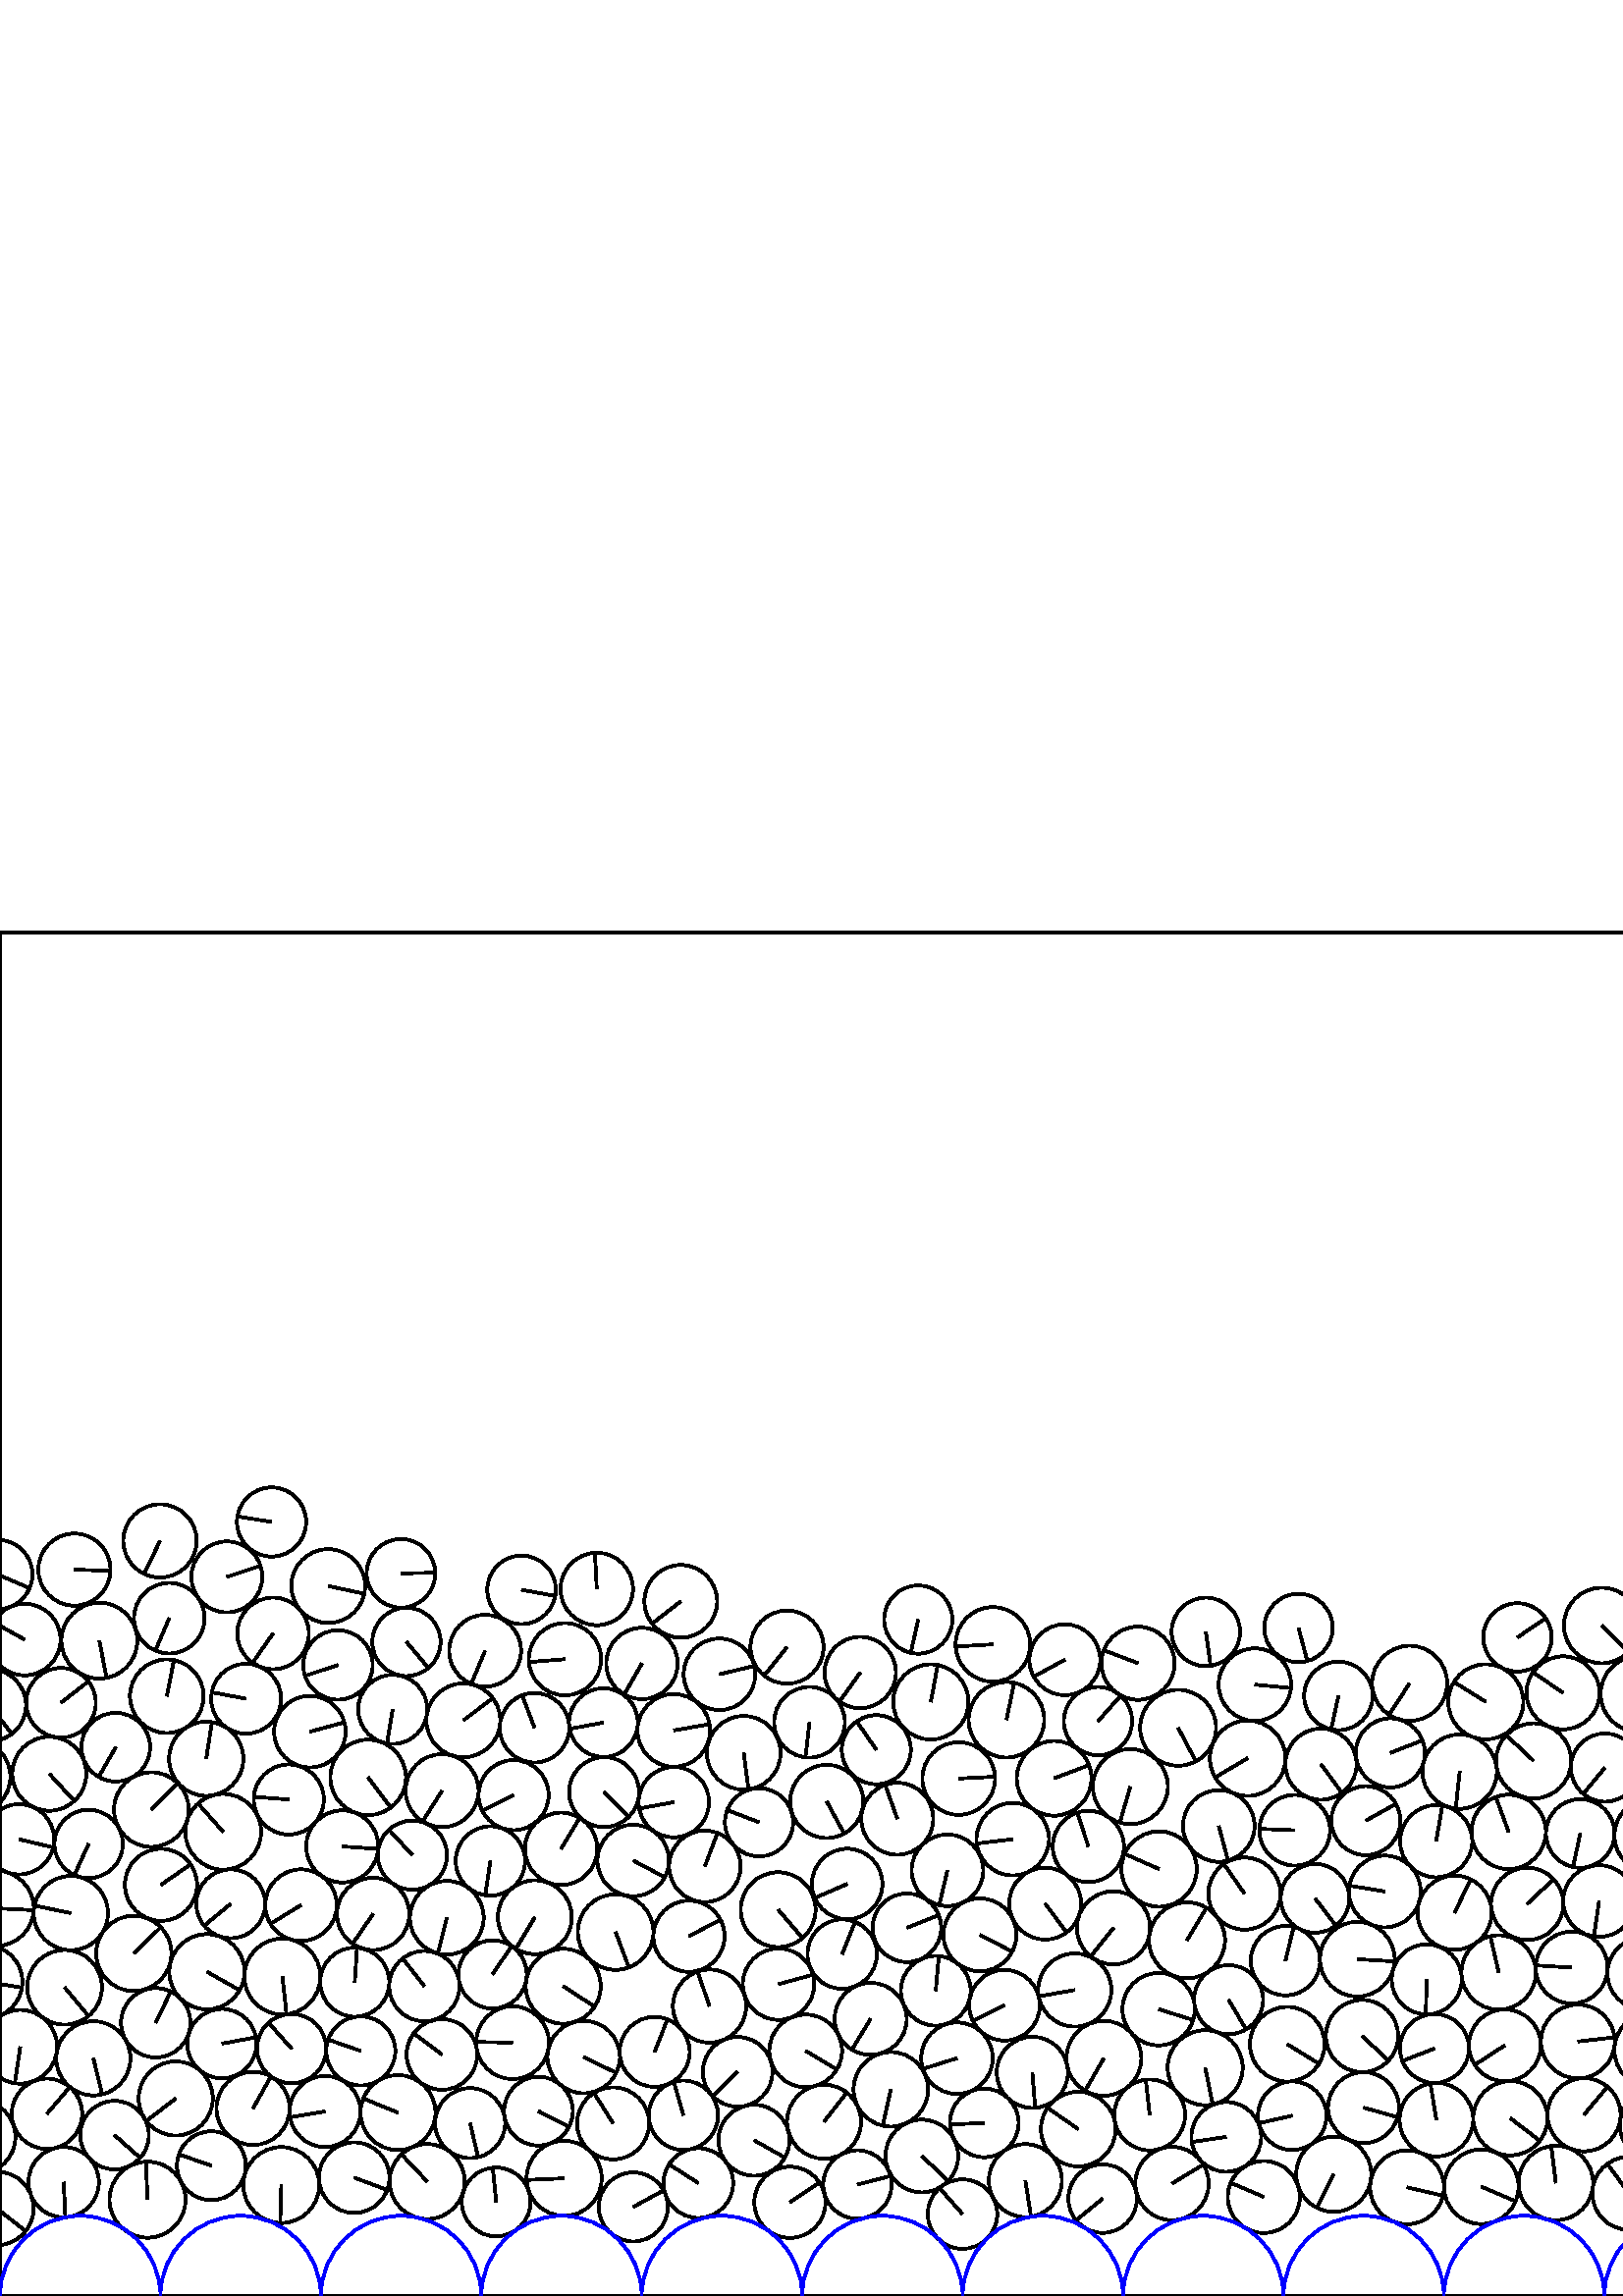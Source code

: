 %%!PS-Adobe-3.0 EPSF-3.0
%%Document-Fonts: Times-Roman
%%Pages: 1
%%BoundingBox:     0   -1 2941  501
%%LanguageLevel: 1
%%EndComments
%%BeginProlog
%%EndProlog
     0.000     0.000     0.000 setrgbcolor
%% Page:     1    1
save
  1808.648   100.638    13.054  0   360  arc
  1808.648   100.638 moveto
    12.857    -2.259 rlineto
 stroke
  2537.642    64.499    13.085  0   360  arc
  2537.642    64.499 moveto
    -3.621    12.574 rlineto
 stroke
  2665.330    40.583    12.674  0   360  arc
  2665.330    40.583 moveto
     8.799     9.122 rlineto
 stroke
  2642.197    62.405    12.517  0   360  arc
  2642.197    62.405 moveto
    -1.135   -12.465 rlineto
 stroke
  2512.083    66.539    12.558  0   360  arc
  2512.083    66.539 moveto
    -7.057   -10.387 rlineto
 stroke
  2690.663    39.622    12.713  0   360  arc
  2690.663    39.622 moveto
     3.584    12.197 rlineto
 stroke
  2751.856    39.009    13.090  0   360  arc
  2751.856    39.009 moveto
     0.395   -13.084 rlineto
 stroke
  2777.569    39.158    12.616  0   360  arc
  2777.569    39.158 moveto
   -10.036    -7.644 rlineto
 stroke
  2803.888    42.030    13.872  0   360  arc
  2803.888    42.030 moveto
    -5.915    12.548 rlineto
 stroke
  2859.535    42.507    13.682  0   360  arc
  2859.535    42.507 moveto
    10.074    -9.258 rlineto
 stroke
  2884.543    32.745    13.169  0   360  arc
  2884.543    32.745 moveto
    12.517    -4.092 rlineto
 stroke
  2910.760    41.802    12.557  0   360  arc
  2910.760    41.802 moveto
    -1.082   -12.510 rlineto
 stroke
    -1.197    32.119    13.509  0   360  arc
    -1.197    32.119 moveto
    10.638    -8.327 rlineto
 stroke
  2939.979    32.119    13.509  0   360  arc
  2939.979    32.119 moveto
    10.638    -8.327 rlineto
 stroke
    23.346    41.746    12.914  0   360  arc
    23.346    41.746 moveto
     0.619   -12.900 rlineto
 stroke
  2668.130    66.874    13.802  0   360  arc
  2668.130    66.874 moveto
   -12.178    -6.495 rlineto
 stroke
    77.508    47.792    12.630  0   360  arc
    77.508    47.792 moveto
   -11.923     4.167 rlineto
 stroke
   103.130    40.702    13.929  0   360  arc
   103.130    40.702 moveto
    -0.390   -13.923 rlineto
 stroke
   156.623    41.970    13.765  0   360  arc
   156.623    41.970 moveto
    -9.439    10.019 rlineto
 stroke
   181.914    34.499    12.619  0   360  arc
   181.914    34.499 moveto
    -1.225    12.560 rlineto
 stroke
  2263.187   138.001    12.548  0   360  arc
  2263.187   138.001 moveto
    -6.640    10.647 rlineto
 stroke
   289.620    34.356    13.071  0   360  arc
   289.620    34.356 moveto
    10.863     7.269 rlineto
 stroke
   256.045    41.413    12.788  0   360  arc
   256.045    41.413 moveto
   -10.757     6.915 rlineto
 stroke
   314.372    40.879    12.544  0   360  arc
   314.372    40.879 moveto
    12.151     3.115 rlineto
 stroke
    -7.847    58.332    13.505  0   360  arc
    -7.847    58.332 moveto
   -13.325    -2.194 rlineto
 stroke
  2933.330    58.332    13.505  0   360  arc
  2933.330    58.332 moveto
   -13.325    -2.194 rlineto
 stroke
   352.912    30.035    12.742  0   360  arc
   352.912    30.035 moveto
    -8.430     9.555 rlineto
 stroke
   338.003    51.350    13.332  0   360  arc
   338.003    51.350 moveto
     9.667    -9.181 rlineto
 stroke
   404.283    35.716    12.573  0   360  arc
   404.283    35.716 moveto
    -9.729    -7.965 rlineto
 stroke
   197.423    67.779    12.620  0   360  arc
   197.423    67.779 moveto
    11.221    -5.776 rlineto
 stroke
   429.717    41.241    13.465  0   360  arc
   429.717    41.241 moveto
    11.515     6.978 rlineto
 stroke
   515.909    39.862    13.551  0   360  arc
   515.909    39.862 moveto
    13.195    -3.083 rlineto
 stroke
   543.128    40.082    13.684  0   360  arc
   543.128    40.082 moveto
    12.599    -5.340 rlineto
 stroke
   622.905    41.536    12.563  0   360  arc
   622.905    41.536 moveto
     8.604    -9.155 rlineto
 stroke
   224.805    63.309    13.226  0   360  arc
   224.805    63.309 moveto
    -7.050    11.190 rlineto
 stroke
   360.875    63.480    12.590  0   360  arc
   360.875    63.480 moveto
   -12.575    -0.599 rlineto
 stroke
   646.961    31.266    13.596  0   360  arc
   646.961    31.266 moveto
     0.588    13.583 rlineto
 stroke
   526.658    64.672    13.508  0   360  arc
   526.658    64.672 moveto
    -2.204    13.327 rlineto
 stroke
   553.787    65.200    13.629  0   360  arc
   553.787    65.200 moveto
    10.822    -8.284 rlineto
 stroke
   697.353    37.953    13.940  0   360  arc
   697.353    37.953 moveto
   -13.386     3.891 rlineto
 stroke
   724.858    41.978    13.874  0   360  arc
   724.858    41.978 moveto
    11.674    -7.497 rlineto
 stroke
   804.706    40.882    13.051  0   360  arc
   804.706    40.882 moveto
    -3.162   -12.662 rlineto
 stroke
   421.533    66.386    13.006  0   360  arc
   421.533    66.386 moveto
    -1.443    12.925 rlineto
 stroke
   857.703    42.172    13.315  0   360  arc
   857.703    42.172 moveto
   -11.932     5.909 rlineto
 stroke
   881.431    31.065    12.773  0   360  arc
   881.431    31.065 moveto
    -9.289     8.766 rlineto
 stroke
   955.533    39.871    13.155  0   360  arc
   955.533    39.871 moveto
    -0.090    13.155 rlineto
 stroke
   710.573    70.922    13.574  0   360  arc
   710.573    70.922 moveto
    -2.522   -13.338 rlineto
 stroke
   982.389    41.464    13.761  0   360  arc
   982.389    41.464 moveto
     6.090   -12.340 rlineto
 stroke
  1009.891    39.021    13.876  0   360  arc
  1009.891    39.021 moveto
    13.876    -0.099 rlineto
 stroke
  1037.118    42.206    13.573  0   360  arc
  1037.118    42.206 moveto
    -0.655   -13.557 rlineto
 stroke
  1089.241    42.895    13.715  0   360  arc
  1089.241    42.895 moveto
    -3.313   -13.309 rlineto
 stroke
   525.952    90.787    12.659  0   360  arc
   525.952    90.787 moveto
   -11.782    -4.629 rlineto
 stroke
  1115.168    32.335    12.746  0   360  arc
  1115.168    32.335 moveto
    12.349     3.155 rlineto
 stroke
  1139.049    41.450    12.842  0   360  arc
  1139.049    41.450 moveto
    -4.805   -11.910 rlineto
 stroke
  1168.451    36.166    12.820  0   360  arc
  1168.451    36.166 moveto
   -12.810    -0.522 rlineto
 stroke
   790.656    63.892    13.892  0   360  arc
   790.656    63.892 moveto
    12.279     6.498 rlineto
 stroke
  1194.066    41.495    13.423  0   360  arc
  1194.066    41.495 moveto
    12.795     4.057 rlineto
 stroke
  1221.149    39.909    13.762  0   360  arc
  1221.149    39.909 moveto
    -8.993    10.417 rlineto
 stroke
  1248.034    39.038    13.159  0   360  arc
  1248.034    39.038 moveto
     3.786   -12.603 rlineto
 stroke
  1276.306    41.133    13.477  0   360  arc
  1276.306    41.133 moveto
    -2.971    13.146 rlineto
 stroke
  1302.590    37.252    13.051  0   360  arc
  1302.590    37.252 moveto
     4.811    12.132 rlineto
 stroke
  1328.482    42.404    13.287  0   360  arc
  1328.482    42.404 moveto
    12.086     5.520 rlineto
 stroke
  1353.361    32.065    13.541  0   360  arc
  1353.361    32.065 moveto
   -12.431     5.370 rlineto
 stroke
  1430.416    41.186    13.124  0   360  arc
  1430.416    41.186 moveto
    -9.420     9.139 rlineto
 stroke
  1456.084    39.130    12.613  0   360  arc
  1456.084    39.130 moveto
    -2.424    12.378 rlineto
 stroke
  1365.105    65.709    13.461  0   360  arc
  1365.105    65.709 moveto
    13.452    -0.502 rlineto
 stroke
  1505.075    42.737    13.773  0   360  arc
  1505.075    42.737 moveto
    -9.893    -9.582 rlineto
 stroke
  1530.513    32.379    13.601  0   360  arc
  1530.513    32.379 moveto
     3.124    13.238 rlineto
 stroke
  1560.061    42.630    13.235  0   360  arc
  1560.061    42.630 moveto
    12.960     2.686 rlineto
 stroke
  1585.403    33.727    13.636  0   360  arc
  1585.403    33.727 moveto
     8.953   -10.285 rlineto
 stroke
  1611.363    42.809    13.916  0   360  arc
  1611.363    42.809 moveto
    -0.661    13.901 rlineto
 stroke
  1663.859    40.562    13.137  0   360  arc
  1663.859    40.562 moveto
    -9.118     9.458 rlineto
 stroke
  1233.289    63.355    12.861  0   360  arc
  1233.289    63.355 moveto
     1.254    12.800 rlineto
 stroke
  1690.753    40.731    13.821  0   360  arc
  1690.753    40.731 moveto
   -13.717    -1.688 rlineto
 stroke
  1717.837    38.986    13.377  0   360  arc
  1717.837    38.986 moveto
    -2.497    13.142 rlineto
 stroke
  1795.361    41.851    12.517  0   360  arc
  1795.361    41.851 moveto
    12.507     0.507 rlineto
 stroke
  1777.931    60.860    13.230  0   360  arc
  1777.931    60.860 moveto
    -7.101   -11.162 rlineto
 stroke
  1579.810    59.467    12.705  0   360  arc
  1579.810    59.467 moveto
    -9.761     8.132 rlineto
 stroke
  1864.660    40.271    12.563  0   360  arc
  1864.660    40.271 moveto
     2.497   -12.312 rlineto
 stroke
  1825.490    79.729    12.864  0   360  arc
  1825.490    79.729 moveto
    12.787     1.401 rlineto
 stroke
  1559.234    89.052    13.469  0   360  arc
  1559.234    89.052 moveto
   -13.454     0.640 rlineto
 stroke
  1890.915    37.871    13.801  0   360  arc
  1890.915    37.871 moveto
   -13.218     3.969 rlineto
 stroke
  1943.160    34.700    13.536  0   360  arc
  1943.160    34.700 moveto
    -3.349    13.115 rlineto
 stroke
  1972.487    43.165    13.794  0   360  arc
  1972.487    43.165 moveto
    -9.256   -10.227 rlineto
 stroke
  2049.428    38.163    13.711  0   360  arc
  2049.428    38.163 moveto
    10.399     8.937 rlineto
 stroke
  1507.771    92.929    12.759  0   360  arc
  1507.771    92.929 moveto
     5.366   -11.575 rlineto
 stroke
  2076.624    41.497    13.692  0   360  arc
  2076.624    41.497 moveto
    -1.994   -13.546 rlineto
 stroke
  2107.436    38.666    13.846  0   360  arc
  2107.436    38.666 moveto
    13.206    -4.163 rlineto
 stroke
  2133.550    46.806    13.536  0   360  arc
  2133.550    46.806 moveto
    -0.913   -13.505 rlineto
 stroke
  2185.194    37.910    13.830  0   360  arc
  2185.194    37.910 moveto
    12.880     5.039 rlineto
 stroke
  2314.037    40.714    12.562  0   360  arc
  2314.037    40.714 moveto
    -0.509   -12.552 rlineto
 stroke
  2263.361    42.477    13.226  0   360  arc
  2263.361    42.477 moveto
     7.041   -11.196 rlineto
 stroke
  2377.337    42.372    13.402  0   360  arc
  2377.337    42.372 moveto
    13.272    -1.861 rlineto
 stroke
  2221.267    67.102    13.461  0   360  arc
  2221.267    67.102 moveto
     1.909   -13.325 rlineto
 stroke
  2247.486    63.369    13.049  0   360  arc
  2247.486    63.369 moveto
    11.147     6.783 rlineto
 stroke
  2158.860    40.247    12.629  0   360  arc
  2158.860    40.247 moveto
    -8.655     9.198 rlineto
 stroke
  2172.557    90.945    13.210  0   360  arc
  2172.557    90.945 moveto
     9.231     9.450 rlineto
 stroke
  2411.781    31.309    13.584  0   360  arc
  2411.781    31.309 moveto
   -12.924     4.184 rlineto
 stroke
  2485.204    47.797    13.164  0   360  arc
  2485.204    47.797 moveto
     1.917   -13.024 rlineto
 stroke
  2237.965    33.814    13.632  0   360  arc
  2237.965    33.814 moveto
   -11.885    -6.675 rlineto
 stroke
  2510.421    41.068    12.973  0   360  arc
  2510.421    41.068 moveto
     4.865    12.026 rlineto
 stroke
  2168.740    64.458    13.513  0   360  arc
  2168.740    64.458 moveto
     9.109    -9.982 rlineto
 stroke
  2308.473    65.346    12.715  0   360  arc
  2308.473    65.346 moveto
     8.831     9.148 rlineto
 stroke
  2564.254    42.818    13.784  0   360  arc
  2564.254    42.818 moveto
    13.783    -0.191 rlineto
 stroke
  1703.408   120.020    13.929  0   360  arc
  1703.408   120.020 moveto
    -7.308   -11.858 rlineto
 stroke
  2195.246    62.747    12.988  0   360  arc
  2195.246    62.747 moveto
     8.473    -9.843 rlineto
 stroke
  2639.626    36.628    13.392  0   360  arc
  2639.626    36.628 moveto
    -9.361    -9.577 rlineto
 stroke
  2001.401    89.754    12.506  0   360  arc
  2001.401    89.754 moveto
     8.864     8.823 rlineto
 stroke
  2589.537    32.433    13.573  0   360  arc
  2589.537    32.433 moveto
    -7.995    10.968 rlineto
 stroke
  2486.314    74.030    13.096  0   360  arc
  2486.314    74.030 moveto
     0.903   -13.065 rlineto
 stroke
  2831.655    38.358    13.947  0   360  arc
  2831.655    38.358 moveto
   -13.934     0.619 rlineto
 stroke
  2453.980    60.768    12.798  0   360  arc
  2453.980    60.768 moveto
   -10.032    -7.946 rlineto
 stroke
  2294.860    87.877    13.638  0   360  arc
  2294.860    87.877 moveto
   -13.277    -3.117 rlineto
 stroke
  2537.067    37.475    13.947  0   360  arc
  2537.067    37.475 moveto
     0.170   -13.946 rlineto
 stroke
  2407.333    90.508    13.284  0   360  arc
  2407.333    90.508 moveto
     0.753   -13.263 rlineto
 stroke
  2457.453    87.132    13.817  0   360  arc
  2457.453    87.132 moveto
    13.657     2.092 rlineto
 stroke
  2335.831    54.411    13.215  0   360  arc
  2335.831    54.411 moveto
    10.893    -7.482 rlineto
 stroke
  2162.812   118.090    13.577  0   360  arc
  2162.812   118.090 moveto
     5.814    12.269 rlineto
 stroke
  2563.950    70.473    13.889  0   360  arc
  2563.950    70.473 moveto
    10.848     8.673 rlineto
 stroke
  2617.398    67.166    12.742  0   360  arc
  2617.398    67.166 moveto
    11.597    -5.278 rlineto
 stroke
  2599.526    86.534    13.616  0   360  arc
  2599.526    86.534 moveto
    -2.739    13.338 rlineto
 stroke
  2354.266    91.987    13.642  0   360  arc
  2354.266    91.987 moveto
    11.355    -7.560 rlineto
 stroke
  2809.011    68.521    13.155  0   360  arc
  2809.011    68.521 moveto
    11.078    -7.093 rlineto
 stroke
  2834.796    65.076    12.881  0   360  arc
  2834.796    65.076 moveto
    -5.638    11.582 rlineto
 stroke
  2331.594   107.593    13.648  0   360  arc
  2331.594   107.593 moveto
   -13.222     3.384 rlineto
 stroke
  2504.685   110.811    12.685  0   360  arc
  2504.685   110.811 moveto
     9.156    -8.779 rlineto
 stroke
   250.564    66.290    12.714  0   360  arc
   250.564    66.290 moveto
    -3.495    12.224 rlineto
 stroke
  2884.536    58.870    12.808  0   360  arc
  2884.536    58.870 moveto
    11.626    -5.373 rlineto
 stroke
   375.958    42.315    13.401  0   360  arc
   375.958    42.315 moveto
     2.075   -13.239 rlineto
 stroke
    17.216    66.819    12.912  0   360  arc
    17.216    66.819 moveto
     8.385     9.819 rlineto
 stroke
   206.843    43.147    13.777  0   360  arc
   206.843    43.147 moveto
   -13.765    -0.592 rlineto
 stroke
   463.379    36.307    13.216  0   360  arc
   463.379    36.307 moveto
   -12.135     5.235 rlineto
 stroke
   489.029    44.635    13.768  0   360  arc
   489.029    44.635 moveto
    -6.201   -12.293 rlineto
 stroke
  2870.309    93.593    12.635  0   360  arc
  2870.309    93.593 moveto
     6.907    10.579 rlineto
 stroke
   119.193    67.674    13.018  0   360  arc
   119.193    67.674 moveto
   -12.839    -2.150 rlineto
 stroke
  2740.200    85.555    13.428  0   360  arc
  2740.200    85.555 moveto
    -0.617    13.414 rlineto
 stroke
   132.279    89.864    12.675  0   360  arc
   132.279    89.864 moveto
   -11.967     4.179 rlineto
 stroke
   162.029    88.571    12.956  0   360  arc
   162.029    88.571 moveto
   -10.367     7.770 rlineto
 stroke
   130.073   115.092    12.671  0   360  arc
   130.073   115.092 moveto
     0.831    12.644 rlineto
 stroke
   670.997    41.372    12.519  0   360  arc
   670.997    41.372 moveto
     2.447   -12.278 rlineto
 stroke
   570.454    41.448    13.672  0   360  arc
   570.454    41.448 moveto
    -1.692    13.567 rlineto
 stroke
    75.864   118.914    13.797  0   360  arc
    75.864   118.914 moveto
    12.017    -6.778 rlineto
 stroke
   831.116    37.093    13.557  0   360  arc
   831.116    37.093 moveto
    -7.058    11.574 rlineto
 stroke
    49.070   125.641    13.806  0   360  arc
    49.070   125.641 moveto
     9.902     9.621 rlineto
 stroke
   187.925    92.910    13.349  0   360  arc
   187.925    92.910 moveto
   -13.347     0.258 rlineto
 stroke
   395.347    61.211    13.701  0   360  arc
   395.347    61.211 moveto
   -11.264     7.800 rlineto
 stroke
   240.030    89.526    12.831  0   360  arc
   240.030    89.526 moveto
     4.688    11.944 rlineto
 stroke
   499.939    69.087    13.010  0   360  arc
   499.939    69.087 moveto
    12.521    -3.533 rlineto
 stroke
    59.026   150.792    13.233  0   360  arc
    59.026   150.792 moveto
    10.879     7.534 rlineto
 stroke
   404.725    87.165    13.735  0   360  arc
   404.725    87.165 moveto
    -6.867   -11.895 rlineto
 stroke
   597.245    37.656    13.390  0   360  arc
   597.245    37.656 moveto
    -7.896    10.815 rlineto
 stroke
   778.020    39.684    13.434  0   360  arc
   778.020    39.684 moveto
    -1.602    13.338 rlineto
 stroke
   607.537    62.700    13.600  0   360  arc
   607.537    62.700 moveto
    -5.543    12.419 rlineto
 stroke
   904.651    42.760    13.233  0   360  arc
   904.651    42.760 moveto
     4.289   -12.518 rlineto
 stroke
  1063.210    34.880    13.544  0   360  arc
  1063.210    34.880 moveto
   -13.393    -2.013 rlineto
 stroke
   685.650    62.051    12.888  0   360  arc
   685.650    62.051 moveto
     9.206    -9.020 rlineto
 stroke
   736.864    66.174    13.164  0   360  arc
   736.864    66.174 moveto
    13.094    -1.361 rlineto
 stroke
   763.566    69.204    13.755  0   360  arc
   763.566    69.204 moveto
   -13.213    -3.823 rlineto
 stroke
   252.617   131.946    13.071  0   360  arc
   252.617   131.946 moveto
    11.572     6.078 rlineto
 stroke
   499.397    95.344    13.254  0   360  arc
   499.397    95.344 moveto
     9.739    -8.990 rlineto
 stroke
   319.234   101.641    13.218  0   360  arc
   319.234   101.641 moveto
    -6.894   -11.278 rlineto
 stroke
   471.977    92.339    13.698  0   360  arc
   471.977    92.339 moveto
    11.670    -7.173 rlineto
 stroke
   225.723   133.470    13.865  0   360  arc
   225.723   133.470 moveto
     4.846   -12.990 rlineto
 stroke
   817.021    63.233    12.541  0   360  arc
   817.021    63.233 moveto
     9.845     7.769 rlineto
 stroke
  1378.532    42.446    13.382  0   360  arc
  1378.532    42.446 moveto
    -9.763    -9.152 rlineto
 stroke
  1479.278    50.026    13.057  0   360  arc
  1479.278    50.026 moveto
    10.002     8.393 rlineto
 stroke
   993.891    66.593    13.891  0   360  arc
   993.891    66.593 moveto
    -3.654    13.402 rlineto
 stroke
  1020.875    63.872    13.256  0   360  arc
  1020.875    63.872 moveto
    12.926     2.937 rlineto
 stroke
  1047.186    67.017    13.264  0   360  arc
  1047.186    67.017 moveto
     1.780   -13.144 rlineto
 stroke
   497.655   123.523    13.691  0   360  arc
   497.655   123.523 moveto
    13.666    -0.815 rlineto
 stroke
  1073.980    65.864    13.569  0   360  arc
  1073.980    65.864 moveto
     2.075   -13.410 rlineto
 stroke
  1101.424    67.673    13.960  0   360  arc
  1101.424    67.673 moveto
    -2.366   -13.758 rlineto
 stroke
  1637.841    37.307    13.180  0   360  arc
  1637.841    37.307 moveto
    10.845     7.489 rlineto
 stroke
  1128.968    65.877    13.562  0   360  arc
  1128.968    65.877 moveto
    -8.596    10.490 rlineto
 stroke
  1203.828    65.969    12.945  0   360  arc
  1203.828    65.969 moveto
   -11.660    -5.622 rlineto
 stroke
   835.981   119.047    13.948  0   360  arc
   835.981   119.047 moveto
    -0.971   -13.914 rlineto
 stroke
  1260.069    63.104    13.818  0   360  arc
  1260.069    63.104 moveto
    12.427     6.043 rlineto
 stroke
  1836.403    39.435    13.451  0   360  arc
  1836.403    39.435 moveto
     7.931    10.864 rlineto
 stroke
  1192.702    93.973    12.952  0   360  arc
  1192.702    93.973 moveto
   -11.230     6.454 rlineto
 stroke
  1324.792    87.986    12.823  0   360  arc
  1324.792    87.986 moveto
    -1.031   -12.782 rlineto
 stroke
  1004.616    92.027    13.740  0   360  arc
  1004.616    92.027 moveto
     4.557    12.963 rlineto
 stroke
  1917.492    42.087    13.100  0   360  arc
  1917.492    42.087 moveto
   -12.895    -2.311 rlineto
 stroke
  1816.185    55.968    12.683  0   360  arc
  1816.185    55.968 moveto
     9.352     8.568 rlineto
 stroke
  1548.144    65.504    12.562  0   360  arc
  1548.144    65.504 moveto
     3.728   -11.996 rlineto
 stroke
  1604.511    68.468    12.679  0   360  arc
  1604.511    68.468 moveto
   -11.164     6.010 rlineto
 stroke
  1521.762    64.691    13.841  0   360  arc
  1521.762    64.691 moveto
    -2.799    13.555 rlineto
 stroke
  1338.778    66.426    12.858  0   360  arc
  1338.778    66.426 moveto
   -12.030     4.540 rlineto
 stroke
  1630.045    62.735    13.427  0   360  arc
  1630.045    62.735 moveto
    12.816     4.004 rlineto
 stroke
  2022.643    41.882    12.992  0   360  arc
  2022.643    41.882 moveto
   -12.932     1.248 rlineto
 stroke
  1674.794    64.109    12.906  0   360  arc
  1674.794    64.109 moveto
   -11.415    -6.021 rlineto
 stroke
   930.785   115.289    13.576  0   360  arc
   930.785   115.289 moveto
   -12.094     6.169 rlineto
 stroke
  2289.801    33.665    12.721  0   360  arc
  2289.801    33.665 moveto
    -2.101    12.546 rlineto
 stroke
  2358.861    66.069    12.594  0   360  arc
  2358.861    66.069 moveto
     0.502   -12.584 rlineto
 stroke
  2352.899    31.184    13.485  0   360  arc
  2352.899    31.184 moveto
   -13.447    -1.009 rlineto
 stroke
  1799.538    76.050    13.146  0   360  arc
  1799.538    76.050 moveto
     5.390   -11.990 rlineto
 stroke
  1900.264    63.830    13.715  0   360  arc
  1900.264    63.830 moveto
    13.603    -1.744 rlineto
 stroke
  1999.259    30.949    12.837  0   360  arc
  1999.259    30.949 moveto
   -10.621    -7.211 rlineto
 stroke
  1284.227   109.282    12.908  0   360  arc
  1284.227   109.282 moveto
    -6.243    11.297 rlineto
 stroke
   884.131   182.720    12.881  0   360  arc
   884.131   182.720 moveto
    -7.115   -10.737 rlineto
 stroke
  2436.094    42.093    12.961  0   360  arc
  2436.094    42.093 moveto
    -1.205    12.905 rlineto
 stroke
  2064.027    65.796    13.681  0   360  arc
  2064.027    65.796 moveto
   -12.185     6.221 rlineto
 stroke
  2614.056    41.923    12.745  0   360  arc
  2614.056    41.923 moveto
     0.838   -12.717 rlineto
 stroke
  2082.100    85.363    12.972  0   360  arc
  2082.100    85.363 moveto
   -10.660    -7.392 rlineto
 stroke
  1676.825    89.929    13.036  0   360  arc
  1676.825    89.929 moveto
     5.245   -11.934 rlineto
 stroke
  1758.526    94.960    12.651  0   360  arc
  1758.526    94.960 moveto
   -11.715     4.777 rlineto
 stroke
  1700.548    65.553    12.897  0   360  arc
  1700.548    65.553 moveto
     7.333    10.609 rlineto
 stroke
  2093.971    62.076    13.173  0   360  arc
  2093.971    62.076 moveto
    -0.308    13.170 rlineto
 stroke
  2143.193    71.448    12.955  0   360  arc
  2143.193    71.448 moveto
     8.937    -9.378 rlineto
 stroke
  1172.395   187.823    13.830  0   360  arc
  1172.395   187.823 moveto
    13.326    -3.700 rlineto
 stroke
  2283.803    58.576    12.843  0   360  arc
  2283.803    58.576 moveto
    12.714     1.810 rlineto
 stroke
  1470.405   122.453    13.171  0   360  arc
  1470.405   122.453 moveto
    -4.350   -12.432 rlineto
 stroke
  2117.144    74.931    13.327  0   360  arc
  2117.144    74.931 moveto
    -4.017    12.708 rlineto
 stroke
  1954.250    63.932    13.804  0   360  arc
  1954.250    63.932 moveto
   -12.180    -6.497 rlineto
 stroke
  1975.331    89.557    13.488  0   360  arc
  1975.331    89.557 moveto
     9.491     9.584 rlineto
 stroke
  1834.408   103.741    12.766  0   360  arc
  1834.408   103.741 moveto
     4.463    11.961 rlineto
 stroke
  1846.823   126.844    13.468  0   360  arc
  1846.823   126.844 moveto
   -12.940     3.735 rlineto
 stroke
  1382.991   131.267    13.817  0   360  arc
  1382.991   131.267 moveto
    13.695     1.831 rlineto
 stroke
  2036.950    64.119    13.461  0   360  arc
  2036.950    64.119 moveto
    13.459     0.242 rlineto
 stroke
  1949.194    89.962    12.700  0   360  arc
  1949.194    89.962 moveto
   -12.699    -0.212 rlineto
 stroke
  2591.772    59.850    13.916  0   360  arc
  2591.772    59.850 moveto
    -5.100   -12.948 rlineto
 stroke
  2133.510   150.100    12.569  0   360  arc
  2133.510   150.100 moveto
    -7.692    -9.941 rlineto
 stroke
   129.862    43.417    12.940  0   360  arc
   129.862    43.417 moveto
    12.124    -4.523 rlineto
 stroke
    54.094    35.330    13.957  0   360  arc
    54.094    35.330 moveto
    -0.613    13.943 rlineto
 stroke
  2545.765    90.116    12.875  0   360  arc
  2545.765    90.116 moveto
     7.027   -10.788 rlineto
 stroke
  2241.297   125.418    12.701  0   360  arc
  2241.297   125.418 moveto
    12.691     0.510 rlineto
 stroke
  1868.497   174.986    13.523  0   360  arc
  1868.497   174.986 moveto
     7.980   -10.918 rlineto
 stroke
  2860.635    69.499    13.356  0   360  arc
  2860.635    69.499 moveto
   -10.683     8.017 rlineto
 stroke
  2908.657    66.825    12.592  0   360  arc
  2908.657    66.825 moveto
     3.027    12.223 rlineto
 stroke
  2695.722    65.636    13.777  0   360  arc
  2695.722    65.636 moveto
    13.765    -0.588 rlineto
 stroke
  2530.733   114.875    13.694  0   360  arc
  2530.733   114.875 moveto
    -9.059    10.269 rlineto
 stroke
  2628.325    91.238    13.710  0   360  arc
  2628.325    91.238 moveto
   -12.091     6.463 rlineto
 stroke
    64.424    72.442    13.605  0   360  arc
    64.424    72.442 moveto
   -10.785    -8.293 rlineto
 stroke
   232.202    32.665    12.666  0   360  arc
   232.202    32.665 moveto
    11.119     6.066 rlineto
 stroke
  2845.376    90.366    12.506  0   360  arc
  2845.376    90.366 moveto
     2.953   -12.152 rlineto
 stroke
  2535.463   141.706    13.424  0   360  arc
  2535.463   141.706 moveto
     6.852   -11.544 rlineto
 stroke
  1976.057   163.247    12.996  0   360  arc
  1976.057   163.247 moveto
    -2.051    12.833 rlineto
 stroke
  2004.902   157.313    12.527  0   360  arc
  2004.902   157.313 moveto
     5.681   -11.165 rlineto
 stroke
  2099.316   180.819    13.185  0   360  arc
  2099.316   180.819 moveto
    -2.069    13.021 rlineto
 stroke
  2714.300    84.218    12.501  0   360  arc
  2714.300    84.218 moveto
    -1.640   -12.393 rlineto
 stroke
  2767.224    88.276    12.999  0   360  arc
  2767.224    88.276 moveto
    -7.722    10.457 rlineto
 stroke
    42.006    59.005    12.572  0   360  arc
    42.006    59.005 moveto
     9.394    -8.354 rlineto
 stroke
   270.466    82.213    12.786  0   360  arc
   270.466    82.213 moveto
    -9.189    -8.890 rlineto
 stroke
  2654.502    95.349    12.777  0   360  arc
  2654.502    95.349 moveto
   -12.184    -3.849 rlineto
 stroke
   110.358   143.341    13.125  0   360  arc
   110.358   143.341 moveto
   -11.191    -6.858 rlineto
 stroke
    92.782    68.803    13.414  0   360  arc
    92.782    68.803 moveto
     6.544    11.709 rlineto
 stroke
   276.453    57.129    13.019  0   360  arc
   276.453    57.129 moveto
    11.350    -6.379 rlineto
 stroke
    81.373    92.558    12.716  0   360  arc
    81.373    92.558 moveto
    12.501     2.328 rlineto
 stroke
  2803.695   112.354    12.846  0   360  arc
  2803.695   112.354 moveto
    -9.994     8.071 rlineto
 stroke
   106.924    90.721    12.727  0   360  arc
   106.924    90.721 moveto
    -8.457     9.511 rlineto
 stroke
  2881.671   117.200    13.571  0   360  arc
  2881.671   117.200 moveto
    11.257     7.579 rlineto
 stroke
   751.614    39.103    12.992  0   360  arc
   751.614    39.103 moveto
     6.938    10.985 rlineto
 stroke
    -5.238   115.220    13.463  0   360  arc
    -5.238   115.220 moveto
    13.293    -2.133 rlineto
 stroke
  2935.939   115.220    13.463  0   360  arc
  2935.939   115.220 moveto
    13.293    -2.133 rlineto
 stroke
   326.637    75.801    13.665  0   360  arc
   326.637    75.801 moveto
    -2.975   -13.337 rlineto
 stroke
  2867.985   166.880    13.864  0   360  arc
  2867.985   166.880 moveto
    -9.169   -10.399 rlineto
 stroke
   214.017    87.624    13.288  0   360  arc
   214.017    87.624 moveto
    11.951    -5.810 rlineto
 stroke
   449.620    58.359    12.794  0   360  arc
   449.620    58.359 moveto
   -12.654    -1.888 rlineto
 stroke
   441.875    83.740    13.768  0   360  arc
   441.875    83.740 moveto
     2.796   -13.481 rlineto
 stroke
   929.931    37.753    12.555  0   360  arc
   929.931    37.753 moveto
    11.842     4.170 rlineto
 stroke
  2908.717   112.495    13.901  0   360  arc
  2908.717   112.495 moveto
     7.102   -11.950 rlineto
 stroke
  2610.177   111.278    13.336  0   360  arc
  2610.177   111.278 moveto
    -3.640   -12.830 rlineto
 stroke
    -1.408   142.174    13.809  0   360  arc
    -1.408   142.174 moveto
    13.793    -0.672 rlineto
 stroke
  2939.769   142.174    13.809  0   360  arc
  2939.769   142.174 moveto
    13.793    -0.672 rlineto
 stroke
   633.751    64.193    12.588  0   360  arc
   633.751    64.193 moveto
    -4.276    11.839 rlineto
 stroke
  2887.634   143.027    12.939  0   360  arc
  2887.634   143.027 moveto
   -12.816     1.779 rlineto
 stroke
   869.914    65.162    12.770  0   360  arc
   869.914    65.162 moveto
    -0.978   -12.733 rlineto
 stroke
   890.618    81.055    13.347  0   360  arc
   890.618    81.055 moveto
    12.069    -5.700 rlineto
 stroke
   939.016    62.262    13.619  0   360  arc
   939.016    62.262 moveto
    -1.009    13.581 rlineto
 stroke
   685.380    88.198    13.332  0   360  arc
   685.380    88.198 moveto
    -0.243   -13.330 rlineto
 stroke
   966.344    64.498    13.753  0   360  arc
   966.344    64.498 moveto
    -7.619    11.450 rlineto
 stroke
   632.357    89.245    12.531  0   360  arc
   632.357    89.245 moveto
     9.232     8.473 rlineto
 stroke
   913.036    67.490    12.869  0   360  arc
   913.036    67.490 moveto
    -5.667   -11.555 rlineto
 stroke
   232.165   159.716    13.114  0   360  arc
   232.165   159.716 moveto
    11.588    -6.140 rlineto
 stroke
   151.208   161.689    12.684  0   360  arc
   151.208   161.689 moveto
    -8.601     9.322 rlineto
 stroke
   549.508   118.644    13.657  0   360  arc
   549.508   118.644 moveto
    -3.085    13.304 rlineto
 stroke
    42.447   201.273    12.596  0   360  arc
    42.447   201.273 moveto
    -6.277   -10.920 rlineto
 stroke
   843.300    65.122    13.839  0   360  arc
   843.300    65.122 moveto
    -0.643    13.824 rlineto
 stroke
  1157.710    60.445    13.788  0   360  arc
  1157.710    60.445 moveto
    -2.139    13.621 rlineto
 stroke
   836.479    91.617    13.506  0   360  arc
   836.479    91.617 moveto
    -8.798    10.248 rlineto
 stroke
  1404.519    36.309    13.258  0   360  arc
  1404.519    36.309 moveto
    13.253    -0.346 rlineto
 stroke
   394.077   112.212    13.431  0   360  arc
   394.077   112.212 moveto
   -13.231    -2.307 rlineto
 stroke
   383.212   143.894    13.183  0   360  arc
   383.212   143.894 moveto
     7.897   -10.555 rlineto
 stroke
   862.925    89.921    12.997  0   360  arc
   862.925    89.921 moveto
   -10.160    -8.105 rlineto
 stroke
  1391.866    65.502    13.319  0   360  arc
  1391.866    65.502 moveto
     2.313   -13.116 rlineto
 stroke
  1744.833    42.622    13.911  0   360  arc
  1744.833    42.622 moveto
     8.424    11.070 rlineto
 stroke
   653.402   115.413    12.752  0   360  arc
   653.402   115.413 moveto
    12.355    -3.156 rlineto
 stroke
  1031.640    88.744    13.446  0   360  arc
  1031.640    88.744 moveto
   -10.140    -8.830 rlineto
 stroke
  1469.076    74.793    13.754  0   360  arc
  1469.076    74.793 moveto
    -9.974     9.471 rlineto
 stroke
   809.187    88.544    13.967  0   360  arc
   809.187    88.544 moveto
    -7.544   -11.754 rlineto
 stroke
  1495.485    70.349    12.941  0   360  arc
  1495.485    70.349 moveto
    12.662     2.674 rlineto
 stroke
  1166.985    86.391    13.775  0   360  arc
  1166.985    86.391 moveto
   -13.342    -3.426 rlineto
 stroke
  1097.582   115.781    13.915  0   360  arc
  1097.582   115.781 moveto
    -7.551   -11.689 rlineto
 stroke
  1481.728    98.563    13.253  0   360  arc
  1481.728    98.563 moveto
     5.516   -12.050 rlineto
 stroke
  1770.710    35.317    13.018  0   360  arc
  1770.710    35.317 moveto
     5.940    11.584 rlineto
 stroke
  1405.531    88.555    13.526  0   360  arc
  1405.531    88.555 moveto
     8.696   -10.361 rlineto
 stroke
  1752.265    69.283    13.789  0   360  arc
  1752.265    69.283 moveto
    13.192    -4.013 rlineto
 stroke
  1533.218    88.482    12.611  0   360  arc
  1533.218    88.482 moveto
    -1.048   -12.568 rlineto
 stroke
  1433.812    86.611    13.100  0   360  arc
  1433.812    86.611 moveto
    10.978     7.149 rlineto
 stroke
  1070.717   114.174    13.051  0   360  arc
  1070.717   114.174 moveto
    12.998     1.168 rlineto
 stroke
  2211.901    42.147    13.238  0   360  arc
  2211.901    42.147 moveto
    -3.477   -12.773 rlineto
 stroke
  1310.854   111.016    13.820  0   360  arc
  1310.854   111.016 moveto
   -13.606     2.425 rlineto
 stroke
   457.457   197.223    13.841  0   360  arc
   457.457   197.223 moveto
   -11.923    -7.029 rlineto
 stroke
  1730.998    89.675    13.483  0   360  arc
  1730.998    89.675 moveto
    -6.859   -11.608 rlineto
 stroke
  1872.676    65.476    13.930  0   360  arc
  1872.676    65.476 moveto
     0.514    13.920 rlineto
 stroke
   789.949   167.074    13.538  0   360  arc
   789.949   167.074 moveto
   -13.307    -2.492 rlineto
 stroke
   816.217   170.092    12.785  0   360  arc
   816.217   170.092 moveto
    -2.353    12.566 rlineto
 stroke
   910.426   176.624    13.832  0   360  arc
   910.426   176.624 moveto
    -3.624    13.349 rlineto
 stroke
  1219.090    88.018    13.891  0   360  arc
  1219.090    88.018 moveto
     0.490   -13.882 rlineto
 stroke
  1421.587   110.702    13.856  0   360  arc
  1421.587   110.702 moveto
    13.851    -0.387 rlineto
 stroke
  1675.846   116.783    13.849  0   360  arc
  1675.846   116.783 moveto
    -7.425    11.690 rlineto
 stroke
  1845.909    63.999    12.933  0   360  arc
  1845.909    63.999 moveto
    12.302     3.990 rlineto
 stroke
  1923.101    93.437    13.671  0   360  arc
  1923.101    93.437 moveto
   -12.607     5.289 rlineto
 stroke
  1498.721   117.989    12.653  0   360  arc
  1498.721   117.989 moveto
     7.160   -10.432 rlineto
 stroke
  1197.017   199.250    13.259  0   360  arc
  1197.017   199.250 moveto
     9.944     8.770 rlineto
 stroke
  1057.097   137.342    13.684  0   360  arc
  1057.097   137.342 moveto
    -8.038   -11.074 rlineto
 stroke
  1551.620   114.281    12.854  0   360  arc
  1551.620   114.281 moveto
    12.468    -3.126 rlineto
 stroke
  1653.363   101.785    12.564  0   360  arc
  1653.363   101.785 moveto
     9.395     8.342 rlineto
 stroke
  1203.360   168.178    12.628  0   360  arc
  1203.360   168.178 moveto
    11.869     4.312 rlineto
 stroke
  1524.697   113.393    13.756  0   360  arc
  1524.697   113.393 moveto
    -3.480   -13.308 rlineto
 stroke
  1179.087   161.615    12.557  0   360  arc
  1179.087   161.615 moveto
    11.438    -5.182 rlineto
 stroke
  1703.691    92.185    13.935  0   360  arc
  1703.691    92.185 moveto
    10.661    -8.975 rlineto
 stroke
  1022.248   167.454    12.775  0   360  arc
  1022.248   167.454 moveto
     7.915    10.027 rlineto
 stroke
  2574.630    94.659    12.568  0   360  arc
  2574.630    94.659 moveto
   -12.529     0.990 rlineto
 stroke
  2278.644   109.859    13.705  0   360  arc
  2278.644   109.859 moveto
   -10.081     9.283 rlineto
 stroke
  2380.851    93.454    12.999  0   360  arc
  2380.851    93.454 moveto
    12.250    -4.349 rlineto
 stroke
  2782.803    64.912    13.318  0   360  arc
  2782.803    64.912 moveto
   -13.298    -0.743 rlineto
 stroke
  2408.817    57.890    13.200  0   360  arc
  2408.817    57.890 moveto
     2.439   -12.973 rlineto
 stroke
  1431.028   151.983    13.847  0   360  arc
  1431.028   151.983 moveto
     9.688    -9.894 rlineto
 stroke
  2090.452   110.720    13.740  0   360  arc
  2090.452   110.720 moveto
    -9.222   -10.185 rlineto
 stroke
  2756.441    64.657    13.001  0   360  arc
  2756.441    64.657 moveto
    10.312     7.918 rlineto
 stroke
  2479.463   103.471    13.593  0   360  arc
  2479.463   103.471 moveto
     2.901    13.280 rlineto
 stroke
  2716.057    37.453    12.808  0   360  arc
  2716.057    37.453 moveto
   -10.714     7.019 rlineto
 stroke
  2033.978   119.942    13.422  0   360  arc
  2033.978   119.942 moveto
    -7.528   -11.112 rlineto
 stroke
  2053.700   142.997    13.349  0   360  arc
  2053.700   142.997 moveto
    11.266    -7.159 rlineto
 stroke
  2269.058   162.840    12.909  0   360  arc
  2269.058   162.840 moveto
     6.494   -11.157 rlineto
 stroke
  2314.252   136.645    12.886  0   360  arc
  2314.252   136.645 moveto
    12.789     1.580 rlineto
 stroke
  2413.874   117.836    12.616  0   360  arc
  2413.874   117.836 moveto
     4.061   -11.945 rlineto
 stroke
  2520.106    90.503    12.707  0   360  arc
  2520.106    90.503 moveto
   -10.515     7.134 rlineto
 stroke
  1776.833   146.752    13.500  0   360  arc
  1776.833   146.752 moveto
     3.290    13.093 rlineto
 stroke
  2268.395    80.438    13.863  0   360  arc
  2268.395    80.438 moveto
    11.859     7.180 rlineto
 stroke
  2253.008   102.518    13.006  0   360  arc
  2253.008   102.518 moveto
   -10.806     7.238 rlineto
 stroke
  1927.643   120.367    13.617  0   360  arc
  1927.643   120.367 moveto
   -13.610    -0.423 rlineto
 stroke
  1898.744   185.636    13.890  0   360  arc
  1898.744   185.636 moveto
   -12.583    -5.881 rlineto
 stroke
  2372.434   168.701    12.663  0   360  arc
  2372.434   168.701 moveto
    -1.352    12.591 rlineto
 stroke
  2584.799   118.018    12.928  0   360  arc
  2584.799   118.018 moveto
    -1.529    12.838 rlineto
 stroke
  2895.583    88.901    13.080  0   360  arc
  2895.583    88.901 moveto
     9.979    -8.456 rlineto
 stroke
  2485.304   142.546    12.516  0   360  arc
  2485.304   142.546 moveto
   -10.999     5.973 rlineto
 stroke
  2922.005    88.891    13.213  0   360  arc
  2922.005    88.891 moveto
    13.031     2.187 rlineto
 stroke
  2558.097   115.039    13.685  0   360  arc
  2558.097   115.039 moveto
    12.970    -4.365 rlineto
 stroke
  2454.498   113.646    12.884  0   360  arc
  2454.498   113.646 moveto
    -3.221    12.474 rlineto
 stroke
  2435.573   130.927    12.636  0   360  arc
  2435.573   130.927 moveto
   -10.735    -6.665 rlineto
 stroke
  2371.268   142.590    13.256  0   360  arc
  2371.268   142.590 moveto
   -10.020     8.679 rlineto
 stroke
  2793.031    89.007    12.831  0   360  arc
  2793.031    89.007 moveto
   -12.812     0.687 rlineto
 stroke
  2777.949   111.824    12.918  0   360  arc
  2777.949   111.824 moveto
     6.498    11.164 rlineto
 stroke
  2702.826   107.410    13.335  0   360  arc
  2702.826   107.410 moveto
     5.774    12.020 rlineto
 stroke
   145.924    67.263    13.755  0   360  arc
   145.924    67.263 moveto
   -12.750     5.163 rlineto
 stroke
   103.542   117.159    13.945  0   360  arc
   103.542   117.159 moveto
     1.518   -13.862 rlineto
 stroke
  2828.927   116.188    12.719  0   360  arc
  2828.927   116.188 moveto
    12.144    -3.784 rlineto
 stroke
  2948.611    91.395    13.512  0   360  arc
  2948.611    91.395 moveto
    -1.999   -13.363 rlineto
 stroke
     7.435    91.395    13.512  0   360  arc
     7.435    91.395 moveto
    -1.999   -13.363 rlineto
 stroke
    23.687   113.202    13.700  0   360  arc
    23.687   113.202 moveto
     8.767   -10.527 rlineto
 stroke
  2854.902   114.525    13.371  0   360  arc
  2854.902   114.525 moveto
    11.259     7.211 rlineto
 stroke
   473.804    66.123    12.571  0   360  arc
   473.804    66.123 moveto
   -12.263    -2.765 rlineto
 stroke
  2083.526   223.800    12.703  0   360  arc
  2083.526   223.800 moveto
   -12.139    -3.744 rlineto
 stroke
   658.898    63.345    12.600  0   360  arc
   658.898    63.345 moveto
     1.968    12.445 rlineto
 stroke
    84.596   143.837    12.635  0   360  arc
    84.596   143.837 moveto
    -9.749    -8.037 rlineto
 stroke
   580.794    66.475    13.420  0   360  arc
   580.794    66.475 moveto
     8.603    10.300 rlineto
 stroke
  2894.848   168.064    13.049  0   360  arc
  2894.848   168.064 moveto
     7.041    10.986 rlineto
 stroke
   350.880    87.221    13.122  0   360  arc
   350.880    87.221 moveto
   -12.508    -3.965 rlineto
 stroke
   295.411    89.902    13.331  0   360  arc
   295.411    89.902 moveto
    11.436    -6.851 rlineto
 stroke
   551.765    91.922    13.183  0   360  arc
   551.765    91.922 moveto
   -11.065    -7.167 rlineto
 stroke
   578.534    93.339    13.544  0   360  arc
   578.534    93.339 moveto
    13.460     1.504 rlineto
 stroke
   605.881    90.213    13.962  0   360  arc
   605.881    90.213 moveto
    -0.198    13.960 rlineto
 stroke
    81.850   170.227    13.901  0   360  arc
    81.850   170.227 moveto
    -9.241    10.385 rlineto
 stroke
  1948.817   253.361    13.415  0   360  arc
  1948.817   253.361 moveto
    -2.805   -13.118 rlineto
 stroke
   471.328   122.968    12.729  0   360  arc
   471.328   122.968 moveto
     2.987    12.373 rlineto
 stroke
   125.503   164.876    13.233  0   360  arc
   125.503   164.876 moveto
    13.200    -0.935 rlineto
 stroke
  2289.571   211.997    12.816  0   360  arc
  2289.571   211.997 moveto
   -12.675     1.894 rlineto
 stroke
  2304.395   232.646    12.534  0   360  arc
  2304.395   232.646 moveto
    -8.450    -9.258 rlineto
 stroke
   658.516    89.518    13.626  0   360  arc
   658.516    89.518 moveto
    -1.520   -13.540 rlineto
 stroke
   755.856    96.325    13.842  0   360  arc
   755.856    96.325 moveto
   -13.841     0.178 rlineto
 stroke
   782.062    89.558    13.179  0   360  arc
   782.062    89.558 moveto
    -0.051   -13.178 rlineto
 stroke
   205.726   163.996    13.263  0   360  arc
   205.726   163.996 moveto
     6.790    11.393 rlineto
 stroke
   883.090   106.613    13.209  0   360  arc
   883.090   106.613 moveto
     1.030    13.169 rlineto
 stroke
   913.993    94.032    13.552  0   360  arc
   913.993    94.032 moveto
    13.333    -2.422 rlineto
 stroke
  1313.572    63.718    12.512  0   360  arc
  1313.572    63.718 moveto
     6.288    10.817 rlineto
 stroke
  1445.011    62.932    13.116  0   360  arc
  1445.011    62.932 moveto
     3.220    12.714 rlineto
 stroke
   977.695    89.011    13.249  0   360  arc
   977.695    89.011 moveto
    11.723    -6.173 rlineto
 stroke
   948.785    87.037    13.059  0   360  arc
   948.785    87.037 moveto
    13.034    -0.815 rlineto
 stroke
   628.012   114.061    12.679  0   360  arc
   628.012   114.061 moveto
    -0.663   -12.661 rlineto
 stroke
   808.163   116.408    13.925  0   360  arc
   808.163   116.408 moveto
     7.888   -11.475 rlineto
 stroke
   679.882   114.639    13.693  0   360  arc
   679.882   114.639 moveto
   -13.125    -3.905 rlineto
 stroke
   258.430   157.569    13.106  0   360  arc
   258.430   157.569 moveto
     4.629    12.261 rlineto
 stroke
  1058.524    90.894    13.214  0   360  arc
  1058.524    90.894 moveto
    -5.093   -12.193 rlineto
 stroke
  1652.294    76.478    12.730  0   360  arc
  1652.294    76.478 moveto
     7.924     9.964 rlineto
 stroke
  1003.654   140.835    13.372  0   360  arc
  1003.654   140.835 moveto
     6.303   -11.793 rlineto
 stroke
  1726.209    63.808    12.832  0   360  arc
  1726.209    63.808 moveto
     4.090   -12.163 rlineto
 stroke
  1351.943    88.280    12.684  0   360  arc
  1351.943    88.280 moveto
    -9.293    -8.633 rlineto
 stroke
  1418.575    64.927    13.402  0   360  arc
  1418.575    64.927 moveto
    13.246    -2.039 rlineto
 stroke
   959.817   110.196    12.605  0   360  arc
   959.817   110.196 moveto
     7.338   -10.249 rlineto
 stroke
   724.377   145.209    12.502  0   360  arc
   724.377   145.209 moveto
   -11.617    -4.619 rlineto
 stroke
  1123.983   116.286    12.525  0   360  arc
  1123.983   116.286 moveto
    -3.203   -12.108 rlineto
 stroke
   949.706   134.553    13.601  0   360  arc
   949.706   134.553 moveto
     9.844     9.385 rlineto
 stroke
   773.658   145.413    13.103  0   360  arc
   773.658   145.413 moveto
    12.561    -3.730 rlineto
 stroke
   763.708   174.788    13.739  0   360  arc
   763.708   174.788 moveto
    13.659     1.481 rlineto
 stroke
   702.907   129.869    13.880  0   360  arc
   702.907   129.869 moveto
   -13.687    -2.306 rlineto
 stroke
   500.791   174.326    12.659  0   360  arc
   500.791   174.326 moveto
    11.057     6.163 rlineto
 stroke
   612.558   142.812    13.196  0   360  arc
   612.558   142.812 moveto
   -10.431    -8.083 rlineto
 stroke
   272.689   199.209    13.522  0   360  arc
   272.689   199.209 moveto
     1.738   -13.409 rlineto
 stroke
   689.046   152.797    12.892  0   360  arc
   689.046   152.797 moveto
     8.247     9.910 rlineto
 stroke
  1883.380    90.390    13.241  0   360  arc
  1883.380    90.390 moveto
   -12.151    -5.261 rlineto
 stroke
  1586.561    88.068    13.935  0   360  arc
  1586.561    88.068 moveto
    -6.488   -12.332 rlineto
 stroke
  1626.512    89.486    13.571  0   360  arc
  1626.512    89.486 moveto
   -11.238    -7.608 rlineto
 stroke
  1443.886   126.905    13.729  0   360  arc
  1443.886   126.905 moveto
    -4.084    13.108 rlineto
 stroke
  1338.562   111.238    13.921  0   360  arc
  1338.562   111.238 moveto
    -5.843   -12.636 rlineto
 stroke
   858.026   190.132    13.772  0   360  arc
   858.026   190.132 moveto
   -11.425    -7.689 rlineto
 stroke
   934.421   164.792    12.853  0   360  arc
   934.421   164.792 moveto
     9.691     8.443 rlineto
 stroke
  1455.737   100.512    12.873  0   360  arc
  1455.737   100.512 moveto
     8.713     9.477 rlineto
 stroke
  1233.032   110.901    12.887  0   360  arc
  1233.032   110.901 moveto
   -10.642    -7.268 rlineto
 stroke
  1145.037   190.547    13.573  0   360  arc
  1145.037   190.547 moveto
     9.694    -9.499 rlineto
 stroke
  1307.429   156.800    13.632  0   360  arc
  1307.429   156.800 moveto
    -3.270    13.234 rlineto
 stroke
  1365.467   111.033    12.960  0   360  arc
  1365.467   111.033 moveto
    -8.613    -9.684 rlineto
 stroke
  1378.829    88.563    13.187  0   360  arc
  1378.829    88.563 moveto
    -7.482   -10.859 rlineto
 stroke
  2430.710    73.839    13.913  0   360  arc
  2430.710    73.839 moveto
   -13.464     3.506 rlineto
 stroke
  2432.460   100.490    12.812  0   360  arc
  2432.460   100.490 moveto
    -5.817   -11.416 rlineto
 stroke
  2384.515    67.756    13.050  0   360  arc
  2384.515    67.756 moveto
    -6.406   -11.369 rlineto
 stroke
  1352.540   134.166    12.991  0   360  arc
  1352.540   134.166 moveto
     2.942    12.654 rlineto
 stroke
  2228.579    92.815    13.295  0   360  arc
  2228.579    92.815 moveto
     9.142     9.652 rlineto
 stroke
  2116.795   102.234    13.934  0   360  arc
  2116.795   102.234 moveto
    13.932     0.219 rlineto
 stroke
  2329.722    80.597    13.428  0   360  arc
  2329.722    80.597 moveto
    10.178     8.759 rlineto
 stroke
  2729.926    60.245    13.891  0   360  arc
  2729.926    60.245 moveto
    13.616     2.750 rlineto
 stroke
  2026.886    88.578    12.869  0   360  arc
  2026.886    88.578 moveto
    11.553    -5.669 rlineto
 stroke
  1677.026   143.979    13.373  0   360  arc
  1677.026   143.979 moveto
     6.957    11.421 rlineto
 stroke
  2189.251   113.115    13.343  0   360  arc
  2189.251   113.115 moveto
     9.865    -8.984 rlineto
 stroke
  2107.950   155.319    13.206  0   360  arc
  2107.950   155.319 moveto
   -10.825     7.564 rlineto
 stroke
  2388.694   117.702    12.555  0   360  arc
  2388.694   117.702 moveto
    -6.715   -10.609 rlineto
 stroke
  2082.491   161.096    12.754  0   360  arc
  2082.491   161.096 moveto
   -12.094     4.048 rlineto
 stroke
  2305.405   112.354    12.975  0   360  arc
  2305.405   112.354 moveto
    11.850     5.284 rlineto
 stroke
  2027.560   145.511    12.917  0   360  arc
  2027.560   145.511 moveto
     7.376   -10.604 rlineto
 stroke
   907.126   203.774    13.433  0   360  arc
   907.126   203.774 moveto
   -12.368    -5.242 rlineto
 stroke
   713.986   219.035    13.646  0   360  arc
   713.986   219.035 moveto
    -5.578   -12.454 rlineto
 stroke
  1652.727   131.879    13.789  0   360  arc
  1652.727   131.879 moveto
   -12.586    -5.633 rlineto
 stroke
  1750.393   145.461    12.993  0   360  arc
  1750.393   145.461 moveto
     3.953   -12.378 rlineto
 stroke
  1459.582   197.069    13.712  0   360  arc
  1459.582   197.069 moveto
    -6.785    11.916 rlineto
 stroke
  1868.813   112.251    12.919  0   360  arc
  1868.813   112.251 moveto
     9.553     8.697 rlineto
 stroke
  2159.271   144.931    13.516  0   360  arc
  2159.271   144.931 moveto
    -7.848   -11.004 rlineto
 stroke
  2150.099   169.977    13.161  0   360  arc
  2150.099   169.977 moveto
    13.144     0.682 rlineto
 stroke
  2509.844   135.811    12.845  0   360  arc
  2509.844   135.811 moveto
   -12.414     3.301 rlineto
 stroke
  2397.799   141.662    13.197  0   360  arc
  2397.799   141.662 moveto
    12.813     3.160 rlineto
 stroke
  2216.157   116.848    13.781  0   360  arc
  2216.157   116.848 moveto
   -13.274     3.703 rlineto
 stroke
  1793.179   197.246    13.639  0   360  arc
  1793.179   197.246 moveto
   -13.029    -4.034 rlineto
 stroke
   834.874   238.446    13.645  0   360  arc
   834.874   238.446 moveto
   -13.268     3.185 rlineto
 stroke
  2124.754   175.496    12.794  0   360  arc
  2124.754   175.496 moveto
    -7.276    10.524 rlineto
 stroke
  1949.782   167.146    13.226  0   360  arc
  1949.782   167.146 moveto
    12.494     4.340 rlineto
 stroke
  1909.422   210.526    13.113  0   360  arc
  1909.422   210.526 moveto
    11.428    -6.431 rlineto
 stroke
  1726.050   162.891    12.955  0   360  arc
  1726.050   162.891 moveto
    -4.788    12.038 rlineto
 stroke
  2819.968    92.168    12.952  0   360  arc
  2819.968    92.168 moveto
   -11.808    -5.324 rlineto
 stroke
   302.142    63.922    13.570  0   360  arc
   302.142    63.922 moveto
     8.342    10.703 rlineto
 stroke
  1935.516   209.127    12.947  0   360  arc
  1935.516   209.127 moveto
    -9.895    -8.349 rlineto
 stroke
   172.367    63.402    12.847  0   360  arc
   172.367    63.402 moveto
     2.920   -12.510 rlineto
 stroke
  2751.789   109.653    13.345  0   360  arc
  2751.789   109.653 moveto
    -9.556     9.315 rlineto
 stroke
  2587.606   143.575    12.784  0   360  arc
  2587.606   143.575 moveto
   -12.783    -0.102 rlineto
 stroke
  2680.872    91.371    13.877  0   360  arc
  2680.872    91.371 moveto
    13.661     2.438 rlineto
 stroke
  2913.190   138.990    12.947  0   360  arc
  2913.190   138.990 moveto
     8.186    10.031 rlineto
 stroke
  2657.784   133.623    13.286  0   360  arc
  2657.784   133.623 moveto
     8.408    10.287 rlineto
 stroke
    34.230    87.166    13.614  0   360  arc
    34.230    87.166 moveto
     3.228   -13.226 rlineto
 stroke
  2687.834   169.789    13.827  0   360  arc
  2687.834   169.789 moveto
    13.641     2.264 rlineto
 stroke
   706.888   103.279    13.016  0   360  arc
   706.888   103.279 moveto
   -12.135     4.709 rlineto
 stroke
  2185.978   238.960    12.847  0   360  arc
  2185.978   238.960 moveto
     2.367    12.627 rlineto
 stroke
  2479.733   190.149    13.284  0   360  arc
  2479.733   190.149 moveto
   -13.073    -2.358 rlineto
 stroke
  2449.639   188.231    13.824  0   360  arc
  2449.639   188.231 moveto
     7.153   -11.830 rlineto
 stroke
  2841.540   164.952    12.673  0   360  arc
  2841.540   164.952 moveto
    -8.036    -9.799 rlineto
 stroke
  2861.463   140.439    13.374  0   360  arc
  2861.463   140.439 moveto
   -10.068    -8.802 rlineto
 stroke
  2835.560   140.510    12.520  0   360  arc
  2835.560   140.510 moveto
   -10.824     6.292 rlineto
 stroke
  2638.162   152.668    13.580  0   360  arc
  2638.162   152.668 moveto
   -10.737     8.316 rlineto
 stroke
  2529.786   168.562    13.879  0   360  arc
  2529.786   168.562 moveto
    -6.209   -12.412 rlineto
 stroke
  1851.596   272.555    13.344  0   360  arc
  1851.596   272.555 moveto
    -3.400   -12.903 rlineto
 stroke
  2177.316   164.705    13.264  0   360  arc
  2177.316   164.705 moveto
   -12.810    -3.441 rlineto
 stroke
  2186.077   190.616    13.875  0   360  arc
  2186.077   190.616 moveto
     3.159   -13.511 rlineto
 stroke
   378.505    82.015    13.055  0   360  arc
   378.505    82.015 moveto
     1.064   -13.012 rlineto
 stroke
   260.164   106.320    13.430  0   360  arc
   260.164   106.320 moveto
    -4.452    12.670 rlineto
 stroke
   424.818   105.180    13.289  0   360  arc
   424.818   105.180 moveto
    12.680    -3.978 rlineto
 stroke
   450.466   108.672    12.661  0   360  arc
   450.466   108.672 moveto
     6.416   -10.915 rlineto
 stroke
    18.082   191.537    13.577  0   360  arc
    18.082   191.537 moveto
     9.176   -10.007 rlineto
 stroke
    -3.694   216.648    13.230  0   360  arc
    -3.694   216.648 moveto
     8.019   -10.522 rlineto
 stroke
  2937.482   216.648    13.230  0   360  arc
  2937.482   216.648 moveto
     8.019   -10.522 rlineto
 stroke
   368.304   106.626    12.962  0   360  arc
   368.304   106.626 moveto
   -11.622    -5.739 rlineto
 stroke
   523.123   116.126    12.860  0   360  arc
   523.123   116.126 moveto
    -0.359   -12.855 rlineto
 stroke
   371.323   167.532    13.300  0   360  arc
   371.323   167.532 moveto
   -13.205    -1.586 rlineto
 stroke
   576.263   120.455    13.192  0   360  arc
   576.263   120.455 moveto
   -13.168     0.793 rlineto
 stroke
  2903.254   192.773    13.057  0   360  arc
  2903.254   192.773 moveto
   -11.792     5.607 rlineto
 stroke
   179.805   159.541    12.733  0   360  arc
   179.805   159.541 moveto
    -1.900   -12.590 rlineto
 stroke
   602.523   118.314    13.168  0   360  arc
   602.523   118.314 moveto
    -3.855   -12.591 rlineto
 stroke
   408.261   135.013    13.427  0   360  arc
   408.261   135.013 moveto
    -8.387   -10.485 rlineto
 stroke
   755.308   124.436    13.954  0   360  arc
   755.308   124.436 moveto
    -5.340    12.892 rlineto
 stroke
  1112.571    92.764    13.559  0   360  arc
  1112.571    92.764 moveto
   -13.521    -1.022 rlineto
 stroke
  1288.343    64.446    12.764  0   360  arc
  1288.343    64.446 moveto
   -11.622     5.277 rlineto
 stroke
  1273.822    85.845    12.792  0   360  arc
  1273.822    85.845 moveto
    12.134    -4.051 rlineto
 stroke
   851.395   141.374    13.160  0   360  arc
   851.395   141.374 moveto
    12.778    -3.147 rlineto
 stroke
   874.877   131.015    12.517  0   360  arc
   874.877   131.015 moveto
    11.716     4.404 rlineto
 stroke
   424.976   156.583    13.825  0   360  arc
   424.976   156.583 moveto
   -12.641     5.598 rlineto
 stroke
   559.957   143.811    13.257  0   360  arc
   559.957   143.811 moveto
     9.684     9.054 rlineto
 stroke
   987.996   114.060    13.834  0   360  arc
   987.996   114.060 moveto
     1.171    13.784 rlineto
 stroke
  1043.458   113.319    13.830  0   360  arc
  1043.458   113.319 moveto
   -13.814    -0.667 rlineto
 stroke
   900.673   126.882    13.604  0   360  arc
   900.673   126.882 moveto
   -11.371    -7.468 rlineto
 stroke
  1782.874   101.682    12.611  0   360  arc
  1782.874   101.682 moveto
    12.553    -1.205 rlineto
 stroke
    22.362   217.565    12.777  0   360  arc
    22.362   217.565 moveto
    10.071     7.863 rlineto
 stroke
   303.110   181.381    13.416  0   360  arc
   303.110   181.381 moveto
     6.400   -11.792 rlineto
 stroke
   780.641   115.529    12.684  0   360  arc
   780.641   115.529 moveto
    12.676    -0.454 rlineto
 stroke
  2424.500   240.798    13.953  0   360  arc
  2424.500   240.798 moveto
   -12.101    -6.945 rlineto
 stroke
  2872.578   261.444    13.044  0   360  arc
  2872.578   261.444 moveto
    10.722    -7.428 rlineto
 stroke
   247.047   181.117    12.910  0   360  arc
   247.047   181.117 moveto
   -12.695    -2.344 rlineto
 stroke
   169.879   211.112    13.556  0   360  arc
   169.879   211.112 moveto
    10.840     8.141 rlineto
 stroke
   526.582   166.798    13.236  0   360  arc
   526.582   166.798 moveto
     2.243    13.045 rlineto
 stroke
   285.311   141.691    13.730  0   360  arc
   285.311   141.691 moveto
     8.954   -10.408 rlineto
 stroke
   638.987   138.000    13.674  0   360  arc
   638.987   138.000 moveto
   -11.529     7.352 rlineto
 stroke
  1741.286   114.516    13.413  0   360  arc
  1741.286   114.516 moveto
     1.713   -13.303 rlineto
 stroke
  1016.392   116.895    13.136  0   360  arc
  1016.392   116.895 moveto
     4.568    12.317 rlineto
 stroke
   842.600   167.294    13.712  0   360  arc
   842.600   167.294 moveto
    -1.779   -13.596 rlineto
 stroke
  2315.742   282.438    12.596  0   360  arc
  2315.742   282.438 moveto
    -4.087   -11.915 rlineto
 stroke
   474.739   170.805    12.969  0   360  arc
   474.739   170.805 moveto
   -12.959     0.514 rlineto
 stroke
   923.515   141.104    13.286  0   360  arc
   923.515   141.104 moveto
   -12.866    -3.314 rlineto
 stroke
   735.298   175.127    13.075  0   360  arc
   735.298   175.127 moveto
    -7.137    10.955 rlineto
 stroke
   831.061   191.464    12.928  0   360  arc
   831.061   191.464 moveto
     0.413   -12.921 rlineto
 stroke
  1153.140   114.613    13.876  0   360  arc
  1153.140   114.613 moveto
    13.182    -4.333 rlineto
 stroke
  1578.085   115.018    13.172  0   360  arc
  1578.085   115.018 moveto
    -9.456     9.169 rlineto
 stroke
  1206.811   116.409    13.380  0   360  arc
  1206.811   116.409 moveto
    -9.836     9.071 rlineto
 stroke
  1217.260   145.615    13.957  0   360  arc
  1217.260   145.615 moveto
   -12.583    -6.039 rlineto
 stroke
  1165.618   139.144    13.660  0   360  arc
  1165.618   139.144 moveto
     0.883   -13.631 rlineto
 stroke
    62.067   248.585    12.946  0   360  arc
    62.067   248.585 moveto
    -5.130   -11.886 rlineto
 stroke
  1299.326    87.302    12.587  0   360  arc
  1299.326    87.302 moveto
     7.811    -9.870 rlineto
 stroke
  1819.330   124.150    12.626  0   360  arc
  1819.330   124.150 moveto
    12.099     3.609 rlineto
 stroke
   878.160   208.744    13.572  0   360  arc
   878.160   208.744 moveto
   -12.539     5.195 rlineto
 stroke
  2201.285    88.823    13.777  0   360  arc
  2201.285    88.823 moveto
    12.598    -5.575 rlineto
 stroke
  2461.914    36.521    12.742  0   360  arc
  2461.914    36.521 moveto
    -1.524    12.651 rlineto
 stroke
  2136.012   124.091    13.542  0   360  arc
  2136.012   124.091 moveto
    -8.401    10.622 rlineto
 stroke
  1901.538   110.194    13.658  0   360  arc
  1901.538   110.194 moveto
   -13.557     1.652 rlineto
 stroke
  1986.811   139.985    12.502  0   360  arc
  1986.811   139.985 moveto
    10.806     6.287 rlineto
 stroke
  2362.894   117.398    13.183  0   360  arc
  2362.894   117.398 moveto
    -3.513   -12.706 rlineto
 stroke
  1155.669   215.440    13.431  0   360  arc
  1155.669   215.440 moveto
    -2.145    13.258 rlineto
 stroke
  1243.034   135.631    13.587  0   360  arc
  1243.034   135.631 moveto
   -13.279     2.878 rlineto
 stroke
  1630.323   116.325    13.526  0   360  arc
  1630.323   116.325 moveto
    11.175    -7.621 rlineto
 stroke
  1220.258   186.814    12.608  0   360  arc
  1220.258   186.814 moveto
    10.088     7.563 rlineto
 stroke
   984.956   162.020    12.514  0   360  arc
   984.956   162.020 moveto
    -2.664   -12.228 rlineto
 stroke
  1625.350   142.970    13.568  0   360  arc
  1625.350   142.970 moveto
     6.035   -12.152 rlineto
 stroke
  2288.577   134.575    12.963  0   360  arc
  2288.577   134.575 moveto
   -11.126     6.653 rlineto
 stroke
  1499.020   165.657    13.227  0   360  arc
  1499.020   165.657 moveto
    11.112     7.175 rlineto
 stroke
  1648.397   158.741    13.440  0   360  arc
  1648.397   158.741 moveto
   -11.923    -6.202 rlineto
 stroke
  2079.358   135.316    13.250  0   360  arc
  2079.358   135.316 moveto
    -3.665    12.733 rlineto
 stroke
  1929.463   183.906    13.027  0   360  arc
  1929.463   183.906 moveto
     5.757   -11.686 rlineto
 stroke
  2060.967   115.218    13.969  0   360  arc
  2060.967   115.218 moveto
   -13.658     2.931 rlineto
 stroke
  1428.627   198.541    13.725  0   360  arc
  1428.627   198.541 moveto
   -13.687     1.018 rlineto
 stroke
  1766.860   121.960    13.230  0   360  arc
  1766.860   121.960 moveto
   -13.207     0.781 rlineto
 stroke
  1472.919   172.195    12.857  0   360  arc
  1472.919   172.195 moveto
    11.994     4.632 rlineto
 stroke
  1316.465   182.670    13.784  0   360  arc
  1316.465   182.670 moveto
     2.711   -13.514 rlineto
 stroke
  1802.934   148.467    12.680  0   360  arc
  1802.934   148.467 moveto
    -9.075    -8.855 rlineto
 stroke
  1935.479   145.510    12.706  0   360  arc
  1935.479   145.510 moveto
     3.059    12.332 rlineto
 stroke
  1813.728   172.168    13.352  0   360  arc
  1813.728   172.168 moveto
    13.057    -2.793 rlineto
 stroke
  1786.553   171.011    12.600  0   360  arc
  1786.553   171.011 moveto
   -12.485     1.697 rlineto
 stroke
  1873.869   201.109    13.170  0   360  arc
  1873.869   201.109 moveto
    -5.301    12.056 rlineto
 stroke
  1578.471   243.124    13.873  0   360  arc
  1578.471   243.124 moveto
     9.901    -9.718 rlineto
 stroke
  1395.300   200.532    13.874  0   360  arc
  1395.300   200.532 moveto
   -11.910    -7.116 rlineto
 stroke
  1829.478   148.616    13.868  0   360  arc
  1829.478   148.616 moveto
     9.954    -9.656 rlineto
 stroke
  2348.476   159.436    13.037  0   360  arc
  2348.476   159.436 moveto
    12.814    -2.399 rlineto
 stroke
  2341.079   133.626    13.836  0   360  arc
  2341.079   133.626 moveto
   -13.723    -1.760 rlineto
 stroke
  2213.819   187.371    13.154  0   360  arc
  2213.819   187.371 moveto
   -11.243     6.828 rlineto
 stroke
  2008.672   208.260    13.102  0   360  arc
  2008.672   208.260 moveto
    -9.877    -8.608 rlineto
 stroke
  2473.346   164.858    12.732  0   360  arc
  2473.346   164.858 moveto
    11.250    -5.961 rlineto
 stroke
  2665.908   186.206    13.565  0   360  arc
  2665.908   186.206 moveto
    11.404    -7.346 rlineto
 stroke
  1982.730   216.244    13.920  0   360  arc
  1982.730   216.244 moveto
     2.375    13.716 rlineto
 stroke
  2556.853   167.141    13.208  0   360  arc
  2556.853   167.141 moveto
   -12.771     3.368 rlineto
 stroke
  2729.283   143.087    12.840  0   360  arc
  2729.283   143.087 moveto
    -8.822     9.329 rlineto
 stroke
  2714.915   171.121    13.262  0   360  arc
  2714.915   171.121 moveto
    11.905    -5.845 rlineto
 stroke
  2400.201   195.851    13.902  0   360  arc
  2400.201   195.851 moveto
   -11.635    -7.609 rlineto
 stroke
  2322.454   161.775    13.056  0   360  arc
  2322.454   161.775 moveto
    -3.080    12.688 rlineto
 stroke
  2203.230   163.573    12.692  0   360  arc
  2203.230   163.573 moveto
     8.963    -8.986 rlineto
 stroke
  2421.851   153.484    13.639  0   360  arc
  2421.851   153.484 moveto
     4.941   -12.713 rlineto
 stroke
  2781.596   137.176    12.738  0   360  arc
  2781.596   137.176 moveto
    -1.037   -12.696 rlineto
 stroke
  2198.918   213.860    12.589  0   360  arc
  2198.918   213.860 moveto
    -3.948    11.954 rlineto
 stroke
  2337.162   183.757    13.227  0   360  arc
  2337.162   183.757 moveto
    -0.019    13.227 rlineto
 stroke
  2682.482   143.241    13.193  0   360  arc
  2682.482   143.241 moveto
    -9.767    -8.868 rlineto
 stroke
   136.807   140.123    13.263  0   360  arc
   136.807   140.123 moveto
    -7.522   -10.923 rlineto
 stroke
   163.827   138.721    13.520  0   360  arc
   163.827   138.721 moveto
    -3.268   -13.119 rlineto
 stroke
  2754.785   136.278    13.473  0   360  arc
  2754.785   136.278 moveto
     7.182    11.399 rlineto
 stroke
  1916.960   265.430    13.931  0   360  arc
  1916.960   265.430 moveto
    -0.048   -13.931 rlineto
 stroke
   180.603   117.937    12.509  0   360  arc
   180.603   117.937 moveto
     6.963    10.391 rlineto
 stroke
   155.586   113.645    12.897  0   360  arc
   155.586   113.645 moveto
    -7.978    10.134 rlineto
 stroke
   206.518   113.597    13.754  0   360  arc
   206.518   113.597 moveto
    11.527    -7.503 rlineto
 stroke
    25.970   140.431    13.625  0   360  arc
    25.970   140.431 moveto
   -13.348     2.734 rlineto
 stroke
  2791.090   160.833    12.775  0   360  arc
  2791.090   160.833 moveto
     8.529     9.511 rlineto
 stroke
  2372.712   194.704    13.336  0   360  arc
  2372.712   194.704 moveto
    -6.367    11.718 rlineto
 stroke
    75.612   197.033    13.619  0   360  arc
    75.612   197.033 moveto
     2.104    13.456 rlineto
 stroke
  2505.984   187.736    12.973  0   360  arc
  2505.984   187.736 moveto
   -12.973     0.046 rlineto
 stroke
   105.890   182.087    12.862  0   360  arc
   105.890   182.087 moveto
   -12.824     0.989 rlineto
 stroke
   729.749    91.119    12.787  0   360  arc
   729.749    91.119 moveto
     7.916   -10.042 rlineto
 stroke
    61.153   219.975    13.496  0   360  arc
    61.153   219.975 moveto
     2.620    13.239 rlineto
 stroke
  2876.963   192.845    13.100  0   360  arc
  2876.963   192.845 moveto
     8.329   -10.111 rlineto
 stroke
   359.294   132.448    13.375  0   360  arc
   359.294   132.448 moveto
    11.873    -6.157 rlineto
 stroke
   435.215   130.447    13.934  0   360  arc
   435.215   130.447 moveto
     7.161    11.953 rlineto
 stroke
  2542.432   220.770    13.860  0   360  arc
  2542.432   220.770 moveto
    -6.241   -12.376 rlineto
 stroke
   456.298   147.582    13.246  0   360  arc
   456.298   147.582 moveto
    -7.576    10.866 rlineto
 stroke
  2857.631   212.923    13.013  0   360  arc
  2857.631   212.923 moveto
    12.880     1.860 rlineto
 stroke
  2911.051   217.915    13.231  0   360  arc
  2911.051   217.915 moveto
    -2.262   -13.036 rlineto
 stroke
   976.102   138.156    13.014  0   360  arc
   976.102   138.156 moveto
    -9.774     8.593 rlineto
 stroke
  1139.598    90.784    13.581  0   360  arc
  1139.598    90.784 moveto
   -13.341    -2.542 rlineto
 stroke
   729.027   117.238    13.172  0   360  arc
   729.027   117.238 moveto
   -12.961    -2.346 rlineto
 stroke
  2851.542   188.095    12.575  0   360  arc
  2851.542   188.095 moveto
    12.446    -1.795 rlineto
 stroke
  2948.177   167.484    12.889  0   360  arc
  2948.177   167.484 moveto
    12.540    -2.977 rlineto
 stroke
     7.000   167.484    12.889  0   360  arc
     7.000   167.484 moveto
    12.540    -2.977 rlineto
 stroke
  2614.272   189.903    13.074  0   360  arc
  2614.272   189.903 moveto
    10.179     8.204 rlineto
 stroke
  2340.477   257.382    13.612  0   360  arc
  2340.477   257.382 moveto
     2.173   -13.438 rlineto
 stroke
   799.064   141.336    12.631  0   360  arc
   799.064   141.336 moveto
     6.388    10.897 rlineto
 stroke
   824.965   144.921    13.474  0   360  arc
   824.965   144.921 moveto
   -13.190    -2.755 rlineto
 stroke
  2678.531   240.963    13.778  0   360  arc
  2678.531   240.963 moveto
    11.327     7.844 rlineto
 stroke
   399.047   164.863    13.065  0   360  arc
   399.047   164.863 moveto
    -4.049    12.421 rlineto
 stroke
   221.496   184.808    12.829  0   360  arc
   221.496   184.808 moveto
     9.008    -9.134 rlineto
 stroke
  2883.965   218.904    13.849  0   360  arc
  2883.965   218.904 moveto
    -5.456   -12.729 rlineto
 stroke
  2499.154   262.243    13.690  0   360  arc
  2499.154   262.243 moveto
     2.108    13.526 rlineto
 stroke
   278.314   173.729    12.507  0   360  arc
   278.314   173.729 moveto
   -11.671     4.496 rlineto
 stroke
  1245.838    85.286    12.515  0   360  arc
  1245.838    85.286 moveto
     0.219   -12.513 rlineto
 stroke
   296.808   210.412    12.970  0   360  arc
   296.808   210.412 moveto
    -1.494   -12.884 rlineto
 stroke
  2515.587   240.726    13.245  0   360  arc
  2515.587   240.726 moveto
    -6.318   -11.641 rlineto
 stroke
  2841.425   266.034    12.738  0   360  arc
  2841.425   266.034 moveto
    12.671    -1.307 rlineto
 stroke
  2831.061   214.216    13.457  0   360  arc
  2831.061   214.216 moveto
    12.142    -5.802 rlineto
 stroke
   351.511   189.773    13.329  0   360  arc
   351.511   189.773 moveto
    13.312     0.662 rlineto
 stroke
  2010.970    66.480    12.632  0   360  arc
  2010.970    66.480 moveto
   -12.534     1.571 rlineto
 stroke
  1856.400    88.571    13.845  0   360  arc
  1856.400    88.571 moveto
   -13.324    -3.763 rlineto
 stroke
  1258.662   106.927    12.773  0   360  arc
  1258.662   106.927 moveto
    -1.127    12.723 rlineto
 stroke
  1049.022   164.579    13.630  0   360  arc
  1049.022   164.579 moveto
    -8.421   -10.718 rlineto
 stroke
  1600.089   132.442    13.830  0   360  arc
  1600.089   132.442 moveto
     4.474   -13.086 rlineto
 stroke
   844.426   213.701    12.758  0   360  arc
   844.426   213.701 moveto
    -0.771   -12.734 rlineto
 stroke
  1985.844    65.793    12.510  0   360  arc
  1985.844    65.793 moveto
     5.953    11.003 rlineto
 stroke
   509.775   199.182    12.678  0   360  arc
   509.775   199.182 moveto
    11.807     4.617 rlineto
 stroke
   639.651   190.197    13.375  0   360  arc
   639.651   190.197 moveto
    -3.322    12.956 rlineto
 stroke
   573.105   221.191    13.394  0   360  arc
   573.105   221.191 moveto
   -11.042     7.581 rlineto
 stroke
   710.734   166.690    12.927  0   360  arc
   710.734   166.690 moveto
    -9.734     8.507 rlineto
 stroke
  1561.183   166.527    12.592  0   360  arc
  1561.183   166.527 moveto
    -3.316   -12.148 rlineto
 stroke
  1111.604   138.640    12.772  0   360  arc
  1111.604   138.640 moveto
    12.154     3.925 rlineto
 stroke
  1953.879   115.442    13.086  0   360  arc
  1953.879   115.442 moveto
    -6.394    11.417 rlineto
 stroke
  2007.118   115.381    13.757  0   360  arc
  2007.118   115.381 moveto
    13.532     2.480 rlineto
 stroke
  1334.945   154.525    13.929  0   360  arc
  1334.945   154.525 moveto
     5.234   -12.908 rlineto
 stroke
   162.080   185.342    13.387  0   360  arc
   162.080   185.342 moveto
    -7.149   -11.318 rlineto
 stroke
   605.667   168.871    13.742  0   360  arc
   605.667   168.871 moveto
     7.438   -11.555 rlineto
 stroke
   896.282   229.517    13.537  0   360  arc
   896.282   229.517 moveto
   -12.914     4.059 rlineto
 stroke
   553.154   170.206    13.650  0   360  arc
   553.154   170.206 moveto
    -4.736    12.803 rlineto
 stroke
  1084.218   139.971    13.578  0   360  arc
  1084.218   139.971 moveto
     5.015    12.618 rlineto
 stroke
  1489.572   191.403    12.576  0   360  arc
  1489.572   191.403 moveto
    -5.484   -11.317 rlineto
 stroke
  1090.370   188.043    13.533  0   360  arc
  1090.370   188.043 moveto
    10.195     8.900 rlineto
 stroke
   690.522   204.757    13.816  0   360  arc
   690.522   204.757 moveto
    -6.298    12.297 rlineto
 stroke
  1793.990   124.436    12.714  0   360  arc
  1793.990   124.436 moveto
   -11.083    -6.231 rlineto
 stroke
   944.361   188.410    12.630  0   360  arc
   944.361   188.410 moveto
   -12.588     1.020 rlineto
 stroke
   431.960   208.389    13.937  0   360  arc
   431.960   208.389 moveto
     6.521   -12.317 rlineto
 stroke
  1890.362   160.461    12.654  0   360  arc
  1890.362   160.461 moveto
    11.500     5.280 rlineto
 stroke
  1564.863   138.455    13.582  0   360  arc
  1564.863   138.455 moveto
     1.139    13.535 rlineto
 stroke
  1031.136   142.518    12.654  0   360  arc
  1031.136   142.518 moveto
    -1.201    12.597 rlineto
 stroke
   556.383   241.541    12.543  0   360  arc
   556.383   241.541 moveto
    10.387     7.032 rlineto
 stroke
   691.865   260.885    13.960  0   360  arc
   691.865   260.885 moveto
    -9.875    -9.868 rlineto
 stroke
  1287.613   180.111    13.460  0   360  arc
  1287.613   180.111 moveto
    -9.855    -9.168 rlineto
 stroke
  1063.721   191.138    12.710  0   360  arc
  1063.721   191.138 moveto
     2.921    12.370 rlineto
 stroke
  1000.858   181.697    12.804  0   360  arc
  1000.858   181.697 moveto
    12.803    -0.171 rlineto
 stroke
  2052.569    89.755    12.780  0   360  arc
  2052.569    89.755 moveto
    11.343    -5.889 rlineto
 stroke
   390.421   233.342    12.990  0   360  arc
   390.421   233.342 moveto
   -11.401    -6.226 rlineto
 stroke
  1750.644   171.994    13.291  0   360  arc
  1750.644   171.994 moveto
    -4.145    12.629 rlineto
 stroke
  1979.781   115.548    12.879  0   360  arc
  1979.781   115.548 moveto
    12.750    -1.821 rlineto
 stroke
  2034.549   170.137    12.632  0   360  arc
  2034.549   170.137 moveto
    10.155     7.513 rlineto
 stroke
  1960.997   140.718    13.156  0   360  arc
  1960.997   140.718 moveto
   -11.447    -6.483 rlineto
 stroke
    57.104   100.206    12.723  0   360  arc
    57.104   100.206 moveto
     5.498    11.473 rlineto
 stroke
  1856.147   151.561    12.959  0   360  arc
  1856.147   151.561 moveto
   -11.640     5.697 rlineto
 stroke
  2011.660   182.063    13.184  0   360  arc
  2011.660   182.063 moveto
    -1.174    13.132 rlineto
 stroke
  2398.825   168.357    13.592  0   360  arc
  2398.825   168.357 moveto
     2.040   -13.438 rlineto
 stroke
  1367.801   154.874    12.888  0   360  arc
  1367.801   154.874 moveto
    12.277     3.921 rlineto
 stroke
  2060.391   175.785    13.711  0   360  arc
  2060.391   175.785 moveto
    13.534     2.194 rlineto
 stroke
  2127.664   201.489    13.330  0   360  arc
  2127.664   201.489 moveto
    12.258    -5.238 rlineto
 stroke
  2583.705   169.831    13.781  0   360  arc
  2583.705   169.831 moveto
     4.282   -13.099 rlineto
 stroke
  2076.901   197.799    13.812  0   360  arc
  2076.901   197.799 moveto
   -12.787    -5.221 rlineto
 stroke
  2220.568   143.549    13.304  0   360  arc
  2220.568   143.549 moveto
    12.782    -3.687 rlineto
 stroke
  1631.696   178.932    12.701  0   360  arc
  1631.696   178.932 moveto
    10.322     7.400 rlineto
 stroke
  2212.921   237.142    13.827  0   360  arc
  2212.921   237.142 moveto
    -8.612   -10.818 rlineto
 stroke
  2610.456   163.254    13.739  0   360  arc
  2610.456   163.254 moveto
    -6.810    11.933 rlineto
 stroke
  2706.045   133.055    12.507  0   360  arc
  2706.045   133.055 moveto
     5.917   -11.018 rlineto
 stroke
  1443.550   222.206    13.863  0   360  arc
  1443.550   222.206 moveto
    10.285     9.296 rlineto
 stroke
  1612.485   221.038    13.433  0   360  arc
  1612.485   221.038 moveto
    -4.034    12.813 rlineto
 stroke
  2561.875   141.431    12.998  0   360  arc
  2561.875   141.431 moveto
    12.712     2.714 rlineto
 stroke
  2224.685   211.684    13.195  0   360  arc
  2224.685   211.684 moveto
     6.707   -11.363 rlineto
 stroke
  2109.005   230.893    12.674  0   360  arc
  2109.005   230.893 moveto
    -9.865    -7.956 rlineto
 stroke
  2003.679   235.155    13.507  0   360  arc
  2003.679   235.155 moveto
    12.748     4.463 rlineto
 stroke
  1837.632   247.898    13.882  0   360  arc
  1837.632   247.898 moveto
     5.337   -12.815 rlineto
 stroke
    32.481   165.778    12.544  0   360  arc
    32.481   165.778 moveto
    -5.213   -11.409 rlineto
 stroke
  2143.811   223.512    13.965  0   360  arc
  2143.811   223.512 moveto
     1.851    13.842 rlineto
 stroke
   196.101   138.913    13.552  0   360  arc
   196.101   138.913 moveto
    -6.976   -11.618 rlineto
 stroke
  2559.403   192.874    12.645  0   360  arc
  2559.403   192.874 moveto
     1.600    12.543 rlineto
 stroke
  2487.175   216.046    13.283  0   360  arc
  2487.175   216.046 moveto
     1.828   -13.157 rlineto
 stroke
  2740.413   166.021    12.728  0   360  arc
  2740.413   166.021 moveto
     6.950   -10.662 rlineto
 stroke
  2422.147   180.605    12.543  0   360  arc
  2422.147   180.605 moveto
   -10.259    -7.216 rlineto
 stroke
  2816.251   164.251    12.660  0   360  arc
  2816.251   164.251 moveto
   -12.264     3.141 rlineto
 stroke
   285.439   114.363    13.101  0   360  arc
   285.439   114.363 moveto
    12.636     3.459 rlineto
 stroke
    55.493   178.387    13.693  0   360  arc
    55.493   178.387 moveto
     9.697     9.669 rlineto
 stroke
    -9.897   190.425    13.715  0   360  arc
    -9.897   190.425 moveto
   -13.689    -0.841 rlineto
 stroke
  2931.279   190.425    13.715  0   360  arc
  2931.279   190.425 moveto
   -13.689    -0.841 rlineto
 stroke
  2921.542   164.506    13.914  0   360  arc
  2921.542   164.506 moveto
    -5.804    12.645 rlineto
 stroke
  2595.211   221.191    13.489  0   360  arc
  2595.211   221.191 moveto
    10.441    -8.541 rlineto
 stroke
  1955.225   280.382    13.186  0   360  arc
  1955.225   280.382 moveto
    10.218    -8.334 rlineto
 stroke
  2404.695   222.079    12.572  0   360  arc
  2404.695   222.079 moveto
     4.167    11.861 rlineto
 stroke
  1959.104   192.333    13.559  0   360  arc
  1959.104   192.333 moveto
   -13.331    -2.480 rlineto
 stroke
   482.166   145.842    12.607  0   360  arc
   482.166   145.842 moveto
     7.655   -10.016 rlineto
 stroke
  2894.925   243.551    13.103  0   360  arc
  2894.925   243.551 moveto
    10.424     7.939 rlineto
 stroke
  1085.172    90.544    13.493  0   360  arc
  1085.172    90.544 moveto
     6.826    11.640 rlineto
 stroke
  2752.958   215.680    12.759  0   360  arc
  2752.958   215.680 moveto
    -0.350    12.755 rlineto
 stroke
  2073.890   270.028    13.626  0   360  arc
  2073.890   270.028 moveto
   -13.116     3.692 rlineto
 stroke
  2278.199   251.447    13.067  0   360  arc
  2278.199   251.447 moveto
   -12.425     4.047 rlineto
 stroke
  2199.401   262.334    12.730  0   360  arc
  2199.401   262.334 moveto
   -10.535     7.146 rlineto
 stroke
  2141.027   278.469    13.297  0   360  arc
  2141.027   278.469 moveto
   -12.670     4.034 rlineto
 stroke
  2021.696   256.693    13.767  0   360  arc
  2021.696   256.693 moveto
    13.710     1.249 rlineto
 stroke
  2252.265   259.130    13.292  0   360  arc
  2252.265   259.130 moveto
     7.422    11.027 rlineto
 stroke
   328.982   175.039    13.205  0   360  arc
   328.982   175.039 moveto
    -4.443    12.435 rlineto
 stroke
   533.337   140.557    13.603  0   360  arc
   533.337   140.557 moveto
     5.882    12.266 rlineto
 stroke
   586.303   144.846    13.153  0   360  arc
   586.303   144.846 moveto
    -1.885   -13.017 rlineto
 stroke
  2923.932   241.520    13.115  0   360  arc
  2923.932   241.520 moveto
   -10.736    -7.531 rlineto
 stroke
   347.387   156.120    13.133  0   360  arc
   347.387   156.120 moveto
    -3.013   -12.783 rlineto
 stroke
  2621.930   216.346    13.413  0   360  arc
  2621.930   216.346 moveto
     0.149    13.412 rlineto
 stroke
  2745.344   191.148    12.852  0   360  arc
  2745.344   191.148 moveto
   -12.792    -1.242 rlineto
 stroke
  2600.396   247.535    13.346  0   360  arc
  2600.396   247.535 moveto
    13.292     1.199 rlineto
 stroke
   308.790   125.392    12.731  0   360  arc
   308.790   125.392 moveto
     4.698    11.833 rlineto
 stroke
  2706.439   246.997    13.682  0   360  arc
  2706.439   246.997 moveto
    13.483    -2.325 rlineto
 stroke
  2525.710   266.321    13.142  0   360  arc
  2525.710   266.321 moveto
    -8.761    -9.796 rlineto
 stroke
  2573.609   242.794    13.587  0   360  arc
  2573.609   242.794 moveto
   -11.527    -7.193 rlineto
 stroke
   687.712   178.313    12.663  0   360  arc
   687.712   178.313 moveto
    10.348    -7.298 rlineto
 stroke
  1238.482   162.523    13.099  0   360  arc
  1238.482   162.523 moveto
    -8.484     9.980 rlineto
 stroke
   737.610   202.596    12.580  0   360  arc
   737.610   202.596 moveto
    12.182     3.139 rlineto
 stroke
   714.281   192.367    12.928  0   360  arc
   714.281   192.367 moveto
     3.301   -12.500 rlineto
 stroke
  1269.063   130.213    12.806  0   360  arc
  1269.063   130.213 moveto
     4.348   -12.045 rlineto
 stroke
  1294.852   133.072    13.179  0   360  arc
  1294.852   133.072 moveto
    12.826     3.028 rlineto
 stroke
    83.176   263.723    13.013  0   360  arc
    83.176   263.723 moveto
    12.352     4.095 rlineto
 stroke
   869.698   160.596    13.371  0   360  arc
   869.698   160.596 moveto
    -8.443    10.368 rlineto
 stroke
   321.301   200.347    12.667  0   360  arc
   321.301   200.347 moveto
    -7.213    10.413 rlineto
 stroke
  2896.950   272.192    12.579  0   360  arc
  2896.950   272.192 moveto
     1.269   -12.515 rlineto
 stroke
   764.119   228.528    12.986  0   360  arc
   764.119   228.528 moveto
    -4.344   -12.238 rlineto
 stroke
  2919.624   285.935    12.845  0   360  arc
  2919.624   285.935 moveto
   -10.940     6.731 rlineto
 stroke
   763.910   202.030    13.438  0   360  arc
   763.910   202.030 moveto
    11.252    -7.346 rlineto
 stroke
   666.138   192.876    13.323  0   360  arc
   666.138   192.876 moveto
    -4.231    12.634 rlineto
 stroke
  1458.617   149.927    13.656  0   360  arc
  1458.617   149.927 moveto
    -8.583    10.622 rlineto
 stroke
  2144.231    98.091    13.738  0   360  arc
  2144.231    98.091 moveto
     6.993   -11.825 rlineto
 stroke
  1605.930   106.468    12.827  0   360  arc
  1605.930   106.468 moveto
    -5.658   -11.511 rlineto
 stroke
   100.122   242.997    13.129  0   360  arc
   100.122   242.997 moveto
    -7.508   -10.770 rlineto
 stroke
   188.314   183.697    12.854  0   360  arc
   188.314   183.697 moveto
   -11.520    -5.703 rlineto
 stroke
  1179.833   116.067    12.644  0   360  arc
  1179.833   116.067 moveto
    11.911    -4.242 rlineto
 stroke
  1409.769   135.135    13.288  0   360  arc
  1409.769   135.135 moveto
    -8.178    10.473 rlineto
 stroke
  1138.204   138.482    13.843  0   360  arc
  1138.204   138.482 moveto
   -13.650    -2.304 rlineto
 stroke
  1153.563   164.628    12.910  0   360  arc
  1153.563   164.628 moveto
   -12.908    -0.234 rlineto
 stroke
  1191.799   138.250    12.545  0   360  arc
  1191.799   138.250 moveto
    -2.026   -12.380 rlineto
 stroke
   288.563   237.970    13.400  0   360  arc
   288.563   237.970 moveto
    -8.393   -10.446 rlineto
 stroke
   516.850   224.692    13.777  0   360  arc
   516.850   224.692 moveto
    -7.574   -11.509 rlineto
 stroke
   817.184   215.017    13.414  0   360  arc
   817.184   215.017 moveto
    12.077    -5.836 rlineto
 stroke
  1906.015   137.407    13.913  0   360  arc
  1906.015   137.407 moveto
   -13.613     2.875 rlineto
 stroke
   143.992   215.140    12.679  0   360  arc
   143.992   215.140 moveto
    -2.111   -12.502 rlineto
 stroke
  1927.196    66.710    13.393  0   360  arc
  1927.196    66.710 moveto
   -10.642     8.130 rlineto
 stroke
   490.730   220.083    12.572  0   360  arc
   490.730   220.083 moveto
    -2.660   -12.287 rlineto
 stroke
  1394.426   157.534    13.878  0   360  arc
  1394.426   157.534 moveto
   -13.711     2.148 rlineto
 stroke
  1117.759   187.239    13.792  0   360  arc
  1117.759   187.239 moveto
     7.809   -11.368 rlineto
 stroke
   932.934   213.284    13.892  0   360  arc
   932.934   213.284 moveto
    10.723     8.832 rlineto
 stroke
  1005.049   253.586    13.203  0   360  arc
  1005.049   253.586 moveto
     7.624   -10.779 rlineto
 stroke
   637.279   243.620    13.655  0   360  arc
   637.279   243.620 moveto
    13.390     2.677 rlineto
 stroke
  1414.600   221.859    12.964  0   360  arc
  1414.600   221.859 moveto
    -7.111    10.839 rlineto
 stroke
  1820.293   198.190    13.460  0   360  arc
  1820.293   198.190 moveto
   -11.100     7.612 rlineto
 stroke
  1537.259   138.089    13.941  0   360  arc
  1537.259   138.089 moveto
    10.446     9.233 rlineto
 stroke
  1542.180   184.514    13.428  0   360  arc
  1542.180   184.514 moveto
     7.846    10.898 rlineto
 stroke
  1766.652   193.016    13.171  0   360  arc
  1766.652   193.016 moveto
   -12.214    -4.930 rlineto
 stroke
  2636.412   117.300    13.597  0   360  arc
  2636.412   117.300 moveto
     2.284   -13.404 rlineto
 stroke
  1840.906   173.539    13.557  0   360  arc
  1840.906   173.539 moveto
   -11.759     6.746 rlineto
 stroke
  2726.920   117.539    12.789  0   360  arc
  2726.920   117.539 moveto
    -6.183   -11.196 rlineto
 stroke
  1025.429   230.175    13.160  0   360  arc
  1025.429   230.175 moveto
    -5.890   -11.769 rlineto
 stroke
  2247.789   180.659    13.666  0   360  arc
  2247.789   180.659 moveto
    10.595     8.633 rlineto
 stroke
  1377.562   179.242    13.515  0   360  arc
  1377.562   179.242 moveto
    -6.685   -11.746 rlineto
 stroke
  2460.116   138.825    12.930  0   360  arc
  2460.116   138.825 moveto
   -12.006    -4.802 rlineto
 stroke
  2244.080   154.577    12.599  0   360  arc
  2244.080   154.577 moveto
    -2.043   -12.432 rlineto
 stroke
  1697.773   177.188    13.563  0   360  arc
  1697.773   177.188 moveto
    13.364    -2.315 rlineto
 stroke
  1702.788   150.770    13.292  0   360  arc
  1702.788   150.770 moveto
    11.524    -6.625 rlineto
 stroke
  2809.187   138.354    13.716  0   360  arc
  2809.187   138.354 moveto
   -13.487    -2.496 rlineto
 stroke
  2503.270   161.357    13.520  0   360  arc
  2503.270   161.357 moveto
     0.160   -13.519 rlineto
 stroke
  1827.162   223.482    12.642  0   360  arc
  1827.162   223.482 moveto
    12.129    -3.563 rlineto
 stroke
  2616.476   137.023    13.171  0   360  arc
  2616.476   137.023 moveto
    11.710     6.030 rlineto
 stroke
  1655.031   188.721    12.614  0   360  arc
  1655.031   188.721 moveto
     9.696     8.069 rlineto
 stroke
  1014.242   204.776    13.853  0   360  arc
  1014.242   204.776 moveto
    11.394    -7.880 rlineto
 stroke
  1562.560   201.443    13.080  0   360  arc
  1562.560   201.443 moveto
   -12.403     4.154 rlineto
 stroke
  2678.357   117.748    12.674  0   360  arc
  2678.357   117.748 moveto
     9.654    -8.211 rlineto
 stroke
  1704.212   208.411    12.822  0   360  arc
  1704.212   208.411 moveto
     5.088   -11.770 rlineto
 stroke
  2173.475   216.147    12.852  0   360  arc
  2173.475   216.147 moveto
   -10.344     7.627 rlineto
 stroke
  2305.836   185.118    13.551  0   360  arc
  2305.836   185.118 moveto
     0.921   -13.520 rlineto
 stroke
  1794.451   270.533    13.602  0   360  arc
  1794.451   270.533 moveto
    -2.751   -13.321 rlineto
 stroke
  1555.741   226.905    13.302  0   360  arc
  1555.741   226.905 moveto
     1.788    13.181 rlineto
 stroke
  1533.002   209.906    13.597  0   360  arc
  1533.002   209.906 moveto
   -13.513    -1.509 rlineto
 stroke
  1544.174   251.167    12.917  0   360  arc
  1544.174   251.167 moveto
   -11.008    -6.758 rlineto
 stroke
  1367.813   250.628    13.061  0   360  arc
  1367.813   250.628 moveto
     1.335   -12.992 rlineto
 stroke
  1989.505   272.515    13.853  0   360  arc
  1989.505   272.515 moveto
    -5.982    12.495 rlineto
 stroke
  2033.273   196.061    12.597  0   360  arc
  2033.273   196.061 moveto
   -11.740     4.567 rlineto
 stroke
  2588.557   195.868    12.710  0   360  arc
  2588.557   195.868 moveto
   -11.009    -6.351 rlineto
 stroke
  1956.285   226.893    13.964  0   360  arc
  1956.285   226.893 moveto
    -3.392   -13.546 rlineto
 stroke
  2663.143   160.286    12.557  0   360  arc
  2663.143   160.286 moveto
    -2.236    12.356 rlineto
 stroke
  2799.362   185.757    13.512  0   360  arc
  2799.362   185.757 moveto
   -13.366    -1.979 rlineto
 stroke
  2533.782   195.108    12.778  0   360  arc
  2533.782   195.108 moveto
     8.269    -9.742 rlineto
 stroke
  2825.890   188.195    13.062  0   360  arc
  2825.890   188.195 moveto
    -6.740   -11.189 rlineto
 stroke
  2461.060   212.397    12.947  0   360  arc
  2461.060   212.397 moveto
    -9.237    -9.071 rlineto
 stroke
  2330.284   232.073    13.104  0   360  arc
  2330.284   232.073 moveto
    -0.392    13.098 rlineto
 stroke
  1928.317   235.088    13.918  0   360  arc
  1928.317   235.088 moveto
    -0.289    13.915 rlineto
 stroke
  2778.644   211.565    12.721  0   360  arc
  2778.644   211.565 moveto
     7.116   -10.544 rlineto
 stroke
  2804.472   212.164    13.056  0   360  arc
  2804.472   212.164 moveto
     6.551   -11.293 rlineto
 stroke
  2720.087   197.579    13.148  0   360  arc
  2720.087   197.579 moveto
    -6.635    11.351 rlineto
 stroke
  2240.325   234.017    13.579  0   360  arc
  2240.325   234.017 moveto
     4.738    12.726 rlineto
 stroke
  1772.332   219.475    13.912  0   360  arc
  1772.332   219.475 moveto
     8.255    11.198 rlineto
 stroke
  2100.229   274.974    13.107  0   360  arc
  2100.229   274.974 moveto
    -7.124   -11.002 rlineto
 stroke
  1676.732   228.392    12.640  0   360  arc
  1676.732   228.392 moveto
    -5.542    11.360 rlineto
 stroke
  2119.127   255.153    13.507  0   360  arc
  2119.127   255.153 moveto
    -0.792    13.484 rlineto
 stroke
  2029.531   225.545    13.524  0   360  arc
  2029.531   225.545 moveto
    13.190    -2.987 rlineto
 stroke
   507.756   148.350    13.167  0   360  arc
   507.756   148.350 moveto
   -12.993     2.133 rlineto
 stroke
  2514.429   213.354    13.743  0   360  arc
  2514.429   213.354 moveto
    10.760     8.549 rlineto
 stroke
  1678.636   200.738    13.909  0   360  arc
  1678.636   200.738 moveto
   -10.196     9.461 rlineto
 stroke
  2313.817   256.670    12.755  0   360  arc
  2313.817   256.670 moveto
     6.681   -10.865 rlineto
 stroke
  2650.971   238.312    12.588  0   360  arc
  2650.971   238.312 moveto
    -0.228   -12.586 rlineto
 stroke
   310.624   151.103    12.932  0   360  arc
   310.624   151.103 moveto
   -11.882    -5.104 rlineto
 stroke
    90.232   219.047    12.822  0   360  arc
    90.232   219.047 moveto
   -12.603     2.358 rlineto
 stroke
  2702.319   220.862    12.696  0   360  arc
  2702.319   220.862 moveto
    -9.103    -8.849 rlineto
 stroke
  2291.150   274.285    13.195  0   360  arc
  2291.150   274.285 moveto
     5.342    12.065 rlineto
 stroke
  2478.641   241.796    13.754  0   360  arc
  2478.641   241.796 moveto
     9.769    -9.682 rlineto
 stroke
   221.247   210.276    12.602  0   360  arc
   221.247   210.276 moveto
   -12.395    -2.274 rlineto
 stroke
   332.524   135.040    12.578  0   360  arc
   332.524   135.040 moveto
    11.672     4.687 rlineto
 stroke
  2673.966   214.842    12.578  0   360  arc
  2673.966   214.842 moveto
    -8.192    -9.544 rlineto
 stroke
  2744.950   242.178    13.121  0   360  arc
  2744.950   242.178 moveto
   -11.826     5.683 rlineto
 stroke
   134.981   190.202    13.850  0   360  arc
   134.981   190.202 moveto
     8.298   -11.089 rlineto
 stroke
  2557.142   272.800    13.792  0   360  arc
  2557.142   272.800 moveto
    13.759     0.964 rlineto
 stroke
   666.453   138.672    13.840  0   360  arc
   666.453   138.672 moveto
     7.604   -11.564 rlineto
 stroke
   895.955   153.428    13.358  0   360  arc
   895.955   153.428 moveto
    -6.316   -11.771 rlineto
 stroke
   341.287   217.876    13.792  0   360  arc
   341.287   217.876 moveto
     2.530    13.558 rlineto
 stroke
   959.794   158.859    12.829  0   360  arc
   959.794   158.859 moveto
     7.234   -10.595 rlineto
 stroke
  1277.624   155.048    13.528  0   360  arc
  1277.624   155.048 moveto
     8.586   -10.455 rlineto
 stroke
   386.502   189.858    13.704  0   360  arc
   386.502   189.858 moveto
    12.816     4.852 rlineto
 stroke
  2751.399   267.579    12.845  0   360  arc
  2751.399   267.579 moveto
    -3.720   -12.295 rlineto
 stroke
  2378.222   268.081    13.649  0   360  arc
  2378.222   268.081 moveto
    12.384     5.738 rlineto
 stroke
  2461.765   264.538    13.165  0   360  arc
  2461.765   264.538 moveto
    -5.587    11.921 rlineto
 stroke
   414.447   186.814    13.756  0   360  arc
   414.447   186.814 moveto
    -3.872   -13.200 rlineto
 stroke
  2799.185   238.291    13.559  0   360  arc
  2799.185   238.291 moveto
     9.263     9.901 rlineto
 stroke
   544.770   217.916    13.779  0   360  arc
   544.770   217.916 moveto
   -11.699     7.279 rlineto
 stroke
   579.417   169.639    12.599  0   360  arc
   579.417   169.639 moveto
    -2.662   -12.314 rlineto
 stroke
   195.986   208.394    12.753  0   360  arc
   195.986   208.394 moveto
    -4.538    11.918 rlineto
 stroke
   789.664   193.965    13.113  0   360  arc
   789.664   193.965 moveto
    -7.435   -10.802 rlineto
 stroke
  2725.143   266.134    12.945  0   360  arc
  2725.143   266.134 moveto
    -9.090     9.216 rlineto
 stroke
   738.329   229.119    12.708  0   360  arc
   738.329   229.119 moveto
    10.998    -6.366 rlineto
 stroke
   177.866   236.651    13.182  0   360  arc
   177.866   236.651 moveto
    -5.100   -12.156 rlineto
 stroke
  1127.665   162.772    12.607  0   360  arc
  1127.665   162.772 moveto
    12.532    -1.375 rlineto
 stroke
   263.795   228.021    13.123  0   360  arc
   263.795   228.021 moveto
    12.767     3.037 rlineto
 stroke
   191.224   258.985    12.572  0   360  arc
   191.224   258.985 moveto
    12.373    -2.224 rlineto
 stroke
   249.608   254.768    13.344  0   360  arc
   249.608   254.768 moveto
   -10.527    -8.200 rlineto
 stroke
   789.741   220.999    13.708  0   360  arc
   789.741   220.999 moveto
    13.497    -2.394 rlineto
 stroke
   218.803   259.293    13.287  0   360  arc
   218.803   259.293 moveto
    -0.677    13.270 rlineto
 stroke
   442.121   243.555    12.560  0   360  arc
   442.121   243.555 moveto
     1.766   -12.435 rlineto
 stroke
   631.506   216.734    13.783  0   360  arc
   631.506   216.734 moveto
   -12.325     6.170 rlineto
 stroke
   717.559   246.232    13.523  0   360  arc
   717.559   246.232 moveto
     8.826   -10.245 rlineto
 stroke
    99.575   283.865    12.686  0   360  arc
    99.575   283.865 moveto
   -12.518     2.061 rlineto
 stroke
   460.105   224.224    13.305  0   360  arc
   460.105   224.224 moveto
    13.244    -1.265 rlineto
 stroke
    27.284   266.403    13.232  0   360  arc
    27.284   266.403 moveto
    13.224    -0.471 rlineto
 stroke
   315.402   228.650    13.087  0   360  arc
   315.402   228.650 moveto
    -7.601   -10.653 rlineto
 stroke
  1525.642   163.244    13.539  0   360  arc
  1525.642   163.244 moveto
    10.258    -8.836 rlineto
 stroke
  1725.466   136.379    13.577  0   360  arc
  1725.466   136.379 moveto
   -13.511    -1.341 rlineto
 stroke
   807.484   242.058    13.745  0   360  arc
   807.484   242.058 moveto
     5.125    12.754 rlineto
 stroke
   661.462   220.114    13.331  0   360  arc
   661.462   220.114 moveto
    11.979    -5.849 rlineto
 stroke
  2109.906   129.129    13.060  0   360  arc
  2109.906   129.129 moveto
   -11.267    -6.604 rlineto
 stroke
   417.254   232.065    13.415  0   360  arc
   417.254   232.065 moveto
   -12.532     4.786 rlineto
 stroke
   781.158   248.218    12.845  0   360  arc
   781.158   248.218 moveto
    -5.760    11.481 rlineto
 stroke
  1514.755   187.576    12.962  0   360  arc
  1514.755   187.576 moveto
     5.291    11.832 rlineto
 stroke
  1723.105   189.566    13.849  0   360  arc
  1723.105   189.566 moveto
     7.497    11.644 rlineto
 stroke
  1878.440   137.008    13.651  0   360  arc
  1878.440   137.008 moveto
    -7.609   -11.333 rlineto
 stroke
  1241.185   201.908    12.876  0   360  arc
  1241.185   201.908 moveto
     2.431    12.644 rlineto
 stroke
   587.269   245.911    13.853  0   360  arc
   587.269   245.911 moveto
     9.807    -9.784 rlineto
 stroke
  1342.816   179.951    12.682  0   360  arc
  1342.816   179.951 moveto
    -4.315   -11.925 rlineto
 stroke
  1415.420   174.846    13.248  0   360  arc
  1415.420   174.846 moveto
    10.103    -8.571 rlineto
 stroke
  1854.158   225.340    12.963  0   360  arc
  1854.158   225.340 moveto
    -2.296   -12.758 rlineto
 stroke
   998.229   227.757    13.465  0   360  arc
   998.229   227.757 moveto
    11.618     6.807 rlineto
 stroke
   749.771   253.571    13.959  0   360  arc
   749.771   253.571 moveto
     7.091    12.023 rlineto
 stroke
  1048.154   214.396    13.333  0   360  arc
  1048.154   214.396 moveto
   -13.303     0.889 rlineto
 stroke
  1915.795   162.142    12.690  0   360  arc
  1915.795   162.142 moveto
    -0.754    12.667 rlineto
 stroke
  1880.466   226.599    13.115  0   360  arc
  1880.466   226.599 moveto
     8.682     9.829 rlineto
 stroke
  2192.768   139.619    13.383  0   360  arc
  2192.768   139.619 moveto
     3.960    12.783 rlineto
 stroke
  1324.260   208.243    12.974  0   360  arc
  1324.260   208.243 moveto
    12.941    -0.921 rlineto
 stroke
  1369.519   224.579    12.617  0   360  arc
  1369.519   224.579 moveto
     9.919     7.798 rlineto
 stroke
  1581.331   182.687    13.089  0   360  arc
  1581.331   182.687 moveto
     8.510     9.945 rlineto
 stroke
  1585.408   215.899    13.904  0   360  arc
  1585.408   215.899 moveto
    -7.264    11.855 rlineto
 stroke
  1269.682   205.013    13.792  0   360  arc
  1269.682   205.013 moveto
    10.287     9.187 rlineto
 stroke
  1182.586   223.798    13.719  0   360  arc
  1182.586   223.798 moveto
    13.375     3.054 rlineto
 stroke
  1359.466   200.346    13.640  0   360  arc
  1359.466   200.346 moveto
    12.988     4.169 rlineto
 stroke
  2102.135   206.473    12.576  0   360  arc
  2102.135   206.473 moveto
    -6.383    10.836 rlineto
 stroke
  2275.108   189.498    13.895  0   360  arc
  2275.108   189.498 moveto
   -12.201    -6.648 rlineto
 stroke
  1495.511   237.639    12.741  0   360  arc
  1495.511   237.639 moveto
    12.035     4.182 rlineto
 stroke
  2295.429   160.083    13.507  0   360  arc
  2295.429   160.083 moveto
     7.245    11.400 rlineto
 stroke
  1419.626   248.728    13.705  0   360  arc
  1419.626   248.728 moveto
   -13.679     0.854 rlineto
 stroke
  1606.762   191.004    13.532  0   360  arc
  1606.762   191.004 moveto
     3.294    13.124 rlineto
 stroke
  1342.647   227.160    13.401  0   360  arc
  1342.647   227.160 moveto
     7.281   -11.250 rlineto
 stroke
  1655.549   214.598    12.641  0   360  arc
  1655.549   214.598 moveto
    11.626     4.964 rlineto
 stroke
  1798.990   223.351    12.983  0   360  arc
  1798.990   223.351 moveto
    -2.551   -12.730 rlineto
 stroke
  1782.862   244.989    13.386  0   360  arc
  1782.862   244.989 moveto
   -12.010     5.911 rlineto
 stroke
  1521.799   234.706    13.638  0   360  arc
  1521.799   234.706 moveto
     0.114   -13.637 rlineto
 stroke
  1636.842   232.753    13.471  0   360  arc
  1636.842   232.753 moveto
   -13.225     2.562 rlineto
 stroke
  2090.451   248.798    13.040  0   360  arc
  2090.451   248.798 moveto
    11.941     5.238 rlineto
 stroke
  2378.754   221.162    13.432  0   360  arc
  2378.754   221.162 moveto
    10.749    -8.054 rlineto
 stroke
  2316.596   209.487    13.069  0   360  arc
  2316.596   209.487 moveto
    12.100     4.937 rlineto
 stroke
  2364.551   244.576    13.539  0   360  arc
  2364.551   244.576 moveto
     4.832    12.647 rlineto
 stroke
  2345.848   209.774    13.952  0   360  arc
  2345.848   209.774 moveto
    -4.436   -13.228 rlineto
 stroke
  2225.113   260.871    12.688  0   360  arc
  2225.113   260.871 moveto
     2.364    12.466 rlineto
 stroke
  2569.199   216.511    12.928  0   360  arc
  2569.199   216.511 moveto
    11.211     6.437 rlineto
 stroke
  2765.423   160.407    12.918  0   360  arc
  2765.423   160.407 moveto
   -10.673     7.277 rlineto
 stroke
  1985.992   188.979    13.446  0   360  arc
  1985.992   188.979 moveto
   -13.100    -3.030 rlineto
 stroke
  2047.905   261.540    12.710  0   360  arc
  2047.905   261.540 moveto
    -1.118    12.661 rlineto
 stroke
  1720.737   228.647    13.329  0   360  arc
  1720.737   228.647 moveto
   -10.367     8.378 rlineto
 stroke
  2172.642   263.574    13.027  0   360  arc
  2172.642   263.574 moveto
   -13.013    -0.604 rlineto
 stroke
  2173.954   289.086    12.629  0   360  arc
  2173.954   289.086 moveto
    -3.499   -12.134 rlineto
 stroke
  1930.913   291.011    13.093  0   360  arc
  1930.913   291.011 moveto
    12.013     5.209 rlineto
 stroke
  1758.203   264.262    13.666  0   360  arc
  1758.203   264.262 moveto
     3.446    13.224 rlineto
 stroke
  1884.918   264.743    12.846  0   360  arc
  1884.918   264.743 moveto
     8.706     9.446 rlineto
 stroke
  1897.014   288.155    13.162  0   360  arc
  1897.014   288.155 moveto
    11.508     6.388 rlineto
 stroke
  2061.132   238.482    13.618  0   360  arc
  2061.132   238.482 moveto
     6.344   -12.050 rlineto
 stroke
  2267.817   226.520    13.270  0   360  arc
  2267.817   226.520 moveto
     8.855     9.884 rlineto
 stroke
   343.098   111.938    12.795  0   360  arc
   343.098   111.938 moveto
     1.124    12.746 rlineto
 stroke
  2451.759   237.139    13.494  0   360  arc
  2451.759   237.139 moveto
    -6.809    11.651 rlineto
 stroke
  2772.135   186.061    13.635  0   360  arc
  2772.135   186.061 moveto
    13.296     3.020 rlineto
 stroke
  2727.882   222.602    12.942  0   360  arc
  2727.882   222.602 moveto
    -7.286    10.696 rlineto
 stroke
  2626.145   242.814    12.594  0   360  arc
  2626.145   242.814 moveto
     4.204    11.872 rlineto
 stroke
  2950.237   240.741    13.136  0   360  arc
  2950.237   240.741 moveto
   -11.495     6.358 rlineto
 stroke
     9.060   240.741    13.136  0   360  arc
     9.060   240.741 moveto
   -11.495     6.358 rlineto
 stroke
   247.041   207.419    13.330  0   360  arc
   247.041   207.419 moveto
    13.129     2.305 rlineto
 stroke
  2545.984   247.871    13.339  0   360  arc
  2545.984   247.871 moveto
     8.667   -10.140 rlineto
 stroke
  2648.191   208.807    13.846  0   360  arc
  2648.191   208.807 moveto
     8.548    10.893 rlineto
 stroke
  2392.563   245.145    13.146  0   360  arc
  2392.563   245.145 moveto
   -12.614    -3.700 rlineto
 stroke
  2639.751   183.565    12.589  0   360  arc
  2639.751   183.565 moveto
    12.337    -2.509 rlineto
 stroke
  2692.546   196.632    13.418  0   360  arc
  2692.546   196.632 moveto
     9.748    -9.220 rlineto
 stroke
   660.002   165.005    12.929  0   360  arc
   660.002   165.005 moveto
    -1.965    12.779 rlineto
 stroke
   562.312   196.241    13.781  0   360  arc
   562.312   196.241 moveto
   -10.039     9.441 rlineto
 stroke
   748.606   152.781    12.909  0   360  arc
   748.606   152.781 moveto
   -12.414     3.540 rlineto
 stroke
   446.875   172.374    13.135  0   360  arc
   446.875   172.374 moveto
     3.392   -12.689 rlineto
 stroke
   123.924   231.425    12.735  0   360  arc
   123.924   231.425 moveto
   -12.088    -4.007 rlineto
 stroke
  2830.176   241.908    13.868  0   360  arc
  2830.176   241.908 moveto
    -6.090   -12.459 rlineto
 stroke
    36.436   240.344    13.923  0   360  arc
    36.436   240.344 moveto
     2.623   -13.673 rlineto
 stroke
  2428.667   206.397    13.514  0   360  arc
  2428.667   206.397 moveto
    13.437    -1.443 rlineto
 stroke
  2603.607   273.925    13.178  0   360  arc
  2603.607   273.925 moveto
   -12.853    -2.910 rlineto
 stroke
  2778.754   262.568    12.950  0   360  arc
  2778.754   262.568 moveto
     3.619   -12.434 rlineto
 stroke
   535.186   192.312    13.643  0   360  arc
   535.186   192.312 moveto
    -1.449   -13.566 rlineto
 stroke
   147.011   265.021    12.587  0   360  arc
   147.011   265.021 moveto
    12.585     0.235 rlineto
 stroke
  2807.322   266.447    13.833  0   360  arc
  2807.322   266.447 moveto
    -4.253    13.162 rlineto
 stroke
  2860.019   238.720    12.902  0   360  arc
  2860.019   238.720 moveto
    -6.743   -11.000 rlineto
 stroke
    -0.806   264.598    12.717  0   360  arc
    -0.806   264.598 moveto
    11.691    -5.003 rlineto
 stroke
  2940.370   264.598    12.717  0   360  arc
  2940.370   264.598 moveto
    11.691    -5.003 rlineto
 stroke
   120.349   260.382    13.541  0   360  arc
   120.349   260.382 moveto
    13.238    -2.848 rlineto
 stroke
   207.148   233.546    13.259  0   360  arc
   207.148   233.546 moveto
   -13.216    -1.059 rlineto
 stroke
   613.945   196.362    13.092  0   360  arc
   613.945   196.362 moveto
     7.506   -10.727 rlineto
 stroke
  1128.003   211.817    12.667  0   360  arc
  1128.003   211.817 moveto
    12.615    -1.147 rlineto
 stroke
   632.476   164.354    13.485  0   360  arc
   632.476   164.354 moveto
    -3.807    12.937 rlineto
 stroke
  2771.536   236.774    13.498  0   360  arc
  2771.536   236.774 moveto
     6.177    12.001 rlineto
 stroke
   369.021   211.323    13.869  0   360  arc
   369.021   211.323 moveto
     2.847    13.574 rlineto
 stroke
   588.469   193.786    12.515  0   360  arc
   588.469   193.786 moveto
    -7.978    -9.642 rlineto
 stroke
   235.368   231.975    13.095  0   360  arc
   235.368   231.975 moveto
    -6.510   -11.362 rlineto
 stroke
   149.021   239.887    12.525  0   360  arc
   149.021   239.887 moveto
     8.068    -9.580 rlineto
 stroke
   364.047   238.981    13.683  0   360  arc
   364.047   238.981 moveto
   -13.660    -0.807 rlineto
 stroke
   484.340   195.045    13.059  0   360  arc
   484.340   195.045 moveto
     7.695   -10.551 rlineto
 stroke
   113.617   206.947    13.124  0   360  arc
   113.617   206.947 moveto
    12.661     3.452 rlineto
 stroke
   402.571   210.831    12.521  0   360  arc
   402.571   210.831 moveto
     8.359     9.322 rlineto
 stroke
   336.684   248.081    12.511  0   360  arc
   336.684   248.081 moveto
    -2.753   -12.204 rlineto
 stroke
    58.662   276.937    13.443  0   360  arc
    58.662   276.937 moveto
    -5.805   -12.126 rlineto
 stroke
  1075.681   166.062    12.875  0   360  arc
  1075.681   166.062 moveto
    -4.414    12.094 rlineto
 stroke
   689.200   231.731    13.181  0   360  arc
   689.200   231.731 moveto
     6.623    11.396 rlineto
 stroke
   476.101   244.993    12.545  0   360  arc
   476.101   244.993 moveto
     3.227   -12.123 rlineto
 stroke
  1510.162   141.274    13.328  0   360  arc
  1510.162   141.274 moveto
     5.505    12.138 rlineto
 stroke
   871.267   256.647    12.623  0   360  arc
   871.267   256.647 moveto
    -2.358   -12.401 rlineto
 stroke
   969.684   182.897    13.272  0   360  arc
   969.684   182.897 moveto
    11.837    -6.002 rlineto
 stroke
   664.947   247.189    13.693  0   360  arc
   664.947   247.189 moveto
     1.285    13.633 rlineto
 stroke
   863.012   231.499    12.656  0   360  arc
   863.012   231.499 moveto
    12.108     3.683 rlineto
 stroke
  1484.375   144.081    12.588  0   360  arc
  1484.375   144.081 moveto
    -3.940   -11.956 rlineto
 stroke
  1101.811   163.794    13.129  0   360  arc
  1101.811   163.794 moveto
     9.804    -8.732 rlineto
 stroke
  1446.084   174.117    12.920  0   360  arc
  1446.084   174.117 moveto
    12.286    -3.997 rlineto
 stroke
   600.658   220.779    13.799  0   360  arc
   600.658   220.779 moveto
    10.171    -9.325 rlineto
 stroke
  1037.271   189.426    13.654  0   360  arc
  1037.271   189.426 moveto
    -7.676   -11.293 rlineto
 stroke
   627.961   269.500    13.517  0   360  arc
   627.961   269.500 moveto
     9.664    -9.451 rlineto
 stroke
  1126.010   238.918    13.775  0   360  arc
  1126.010   238.918 moveto
     4.395    13.055 rlineto
 stroke
  1610.692   164.779    12.667  0   360  arc
  1610.692   164.779 moveto
    -5.120    11.586 rlineto
 stroke
   986.452   203.619    13.357  0   360  arc
   986.452   203.619 moveto
    -4.352    12.628 rlineto
 stroke
  1672.286   169.797    12.884  0   360  arc
  1672.286   169.797 moveto
     7.346   -10.584 rlineto
 stroke
  1632.381   204.267    12.603  0   360  arc
  1632.381   204.267 moveto
    12.141     3.380 rlineto
 stroke
   960.108   208.971    13.214  0   360  arc
   960.108   208.971 moveto
   -11.516     6.482 rlineto
 stroke
  1259.936   178.859    13.771  0   360  arc
  1259.936   178.859 moveto
    11.799    -7.100 rlineto
 stroke
  1094.853   238.850    13.622  0   360  arc
  1094.853   238.850 moveto
   -10.404    -8.792 rlineto
 stroke
  1075.002   215.629    13.192  0   360  arc
  1075.002   215.629 moveto
     8.222    10.316 rlineto
 stroke
  1252.555   226.487    13.420  0   360  arc
  1252.555   226.487 moveto
   -13.112     2.858 rlineto
 stroke
  1218.447   216.954    13.782  0   360  arc
  1218.447   216.954 moveto
    -6.914    11.922 rlineto
 stroke
  1585.796   156.053    13.730  0   360  arc
  1585.796   156.053 moveto
   -12.788     4.997 rlineto
 stroke
  1102.042   212.632    13.076  0   360  arc
  1102.042   212.632 moveto
   -13.067     0.480 rlineto
 stroke
  1505.814   212.423    12.676  0   360  arc
  1505.814   212.423 moveto
   -11.982     4.139 rlineto
 stroke
  2447.327   161.450    13.093  0   360  arc
  2447.327   161.450 moveto
   -12.333     4.395 rlineto
 stroke
  1464.429   239.188    13.070  0   360  arc
  1464.429   239.188 moveto
   -13.059     0.548 rlineto
 stroke
  1479.631   216.048    13.713  0   360  arc
  1479.631   216.048 moveto
     1.194   -13.661 rlineto
 stroke
  1809.946   247.573    13.599  0   360  arc
  1809.946   247.573 moveto
   -13.597    -0.184 rlineto
 stroke
  1392.552   237.473    13.732  0   360  arc
  1392.552   237.473 moveto
     5.361   -12.642 rlineto
 stroke
  1688.447   256.450    13.653  0   360  arc
  1688.447   256.450 moveto
    -9.247    10.045 rlineto
 stroke
  2155.042   196.516    13.650  0   360  arc
  2155.042   196.516 moveto
   -13.374    -2.732 rlineto
 stroke
  1864.862   248.794    12.662  0   360  arc
  1864.862   248.794 moveto
     0.487    12.652 rlineto
 stroke
  2250.614   207.073    12.707  0   360  arc
  2250.614   207.073 moveto
     8.351    -9.577 rlineto
 stroke
  2053.474   212.565    13.489  0   360  arc
  2053.474   212.565 moveto
     8.718   -10.293 rlineto
 stroke
  1297.552   205.097    13.432  0   360  arc
  1297.552   205.097 moveto
    -2.309    13.232 rlineto
 stroke
  1607.327   246.910    12.650  0   360  arc
  1607.327   246.910 moveto
    -8.581    -9.294 rlineto
 stroke
  1847.203   199.805    13.454  0   360  arc
  1847.203   199.805 moveto
    11.586     6.841 rlineto
 stroke
  1901.985   242.307    13.446  0   360  arc
  1901.985   242.307 moveto
    -4.577   -12.643 rlineto
 stroke
  1976.820   244.601    13.130  0   360  arc
  1976.820   244.601 moveto
    -2.834    12.821 rlineto
 stroke
  1734.017   251.971    13.251  0   360  arc
  1734.017   251.971 moveto
     4.218    12.562 rlineto
 stroke
  1743.854   207.411    13.561  0   360  arc
  1743.854   207.411 moveto
    -7.069   -11.573 rlineto
 stroke
  2148.838   250.883    13.915  0   360  arc
  2148.838   250.883 moveto
     4.425   -13.193 rlineto
 stroke
     0.000     0.000 moveto
  2941.176     0.000 rlineto
     0.000   500.000 rlineto
 -2941.176     0.000 rlineto
     0.000  -500.000 rlineto
 stroke
     0.000     0.000     1.000 setrgbcolor
    29.412     0.000    29.412  0   360  arc
 stroke
    88.235     0.000    29.412  0   360  arc
 stroke
   147.059     0.000    29.412  0   360  arc
 stroke
   205.882     0.000    29.412  0   360  arc
 stroke
   264.706     0.000    29.412  0   360  arc
 stroke
   323.529     0.000    29.412  0   360  arc
 stroke
   382.353     0.000    29.412  0   360  arc
 stroke
   441.176     0.000    29.412  0   360  arc
 stroke
   500.000     0.000    29.412  0   360  arc
 stroke
   558.824     0.000    29.412  0   360  arc
 stroke
   617.647     0.000    29.412  0   360  arc
 stroke
   676.471     0.000    29.412  0   360  arc
 stroke
   735.294     0.000    29.412  0   360  arc
 stroke
   794.118     0.000    29.412  0   360  arc
 stroke
   852.941     0.000    29.412  0   360  arc
 stroke
   911.765     0.000    29.412  0   360  arc
 stroke
   970.588     0.000    29.412  0   360  arc
 stroke
  1029.412     0.000    29.412  0   360  arc
 stroke
  1088.235     0.000    29.412  0   360  arc
 stroke
  1147.059     0.000    29.412  0   360  arc
 stroke
  1205.882     0.000    29.412  0   360  arc
 stroke
  1264.706     0.000    29.412  0   360  arc
 stroke
  1323.529     0.000    29.412  0   360  arc
 stroke
  1382.353     0.000    29.412  0   360  arc
 stroke
  1441.176     0.000    29.412  0   360  arc
 stroke
  1500.000     0.000    29.412  0   360  arc
 stroke
  1558.824     0.000    29.412  0   360  arc
 stroke
  1617.647     0.000    29.412  0   360  arc
 stroke
  1676.471     0.000    29.412  0   360  arc
 stroke
  1735.294     0.000    29.412  0   360  arc
 stroke
  1794.118     0.000    29.412  0   360  arc
 stroke
  1852.941     0.000    29.412  0   360  arc
 stroke
  1911.765     0.000    29.412  0   360  arc
 stroke
  1970.588     0.000    29.412  0   360  arc
 stroke
  2029.412     0.000    29.412  0   360  arc
 stroke
  2088.235     0.000    29.412  0   360  arc
 stroke
  2147.059     0.000    29.412  0   360  arc
 stroke
  2205.882     0.000    29.412  0   360  arc
 stroke
  2264.706     0.000    29.412  0   360  arc
 stroke
  2323.529     0.000    29.412  0   360  arc
 stroke
  2382.353     0.000    29.412  0   360  arc
 stroke
  2441.176     0.000    29.412  0   360  arc
 stroke
  2500.000     0.000    29.412  0   360  arc
 stroke
  2558.824     0.000    29.412  0   360  arc
 stroke
  2617.647     0.000    29.412  0   360  arc
 stroke
  2676.471     0.000    29.412  0   360  arc
 stroke
  2735.294     0.000    29.412  0   360  arc
 stroke
  2794.118     0.000    29.412  0   360  arc
 stroke
  2852.941     0.000    29.412  0   360  arc
 stroke
  2911.765     0.000    29.412  0   360  arc
 stroke
restore showpage
%%Trailer
%%EOF
